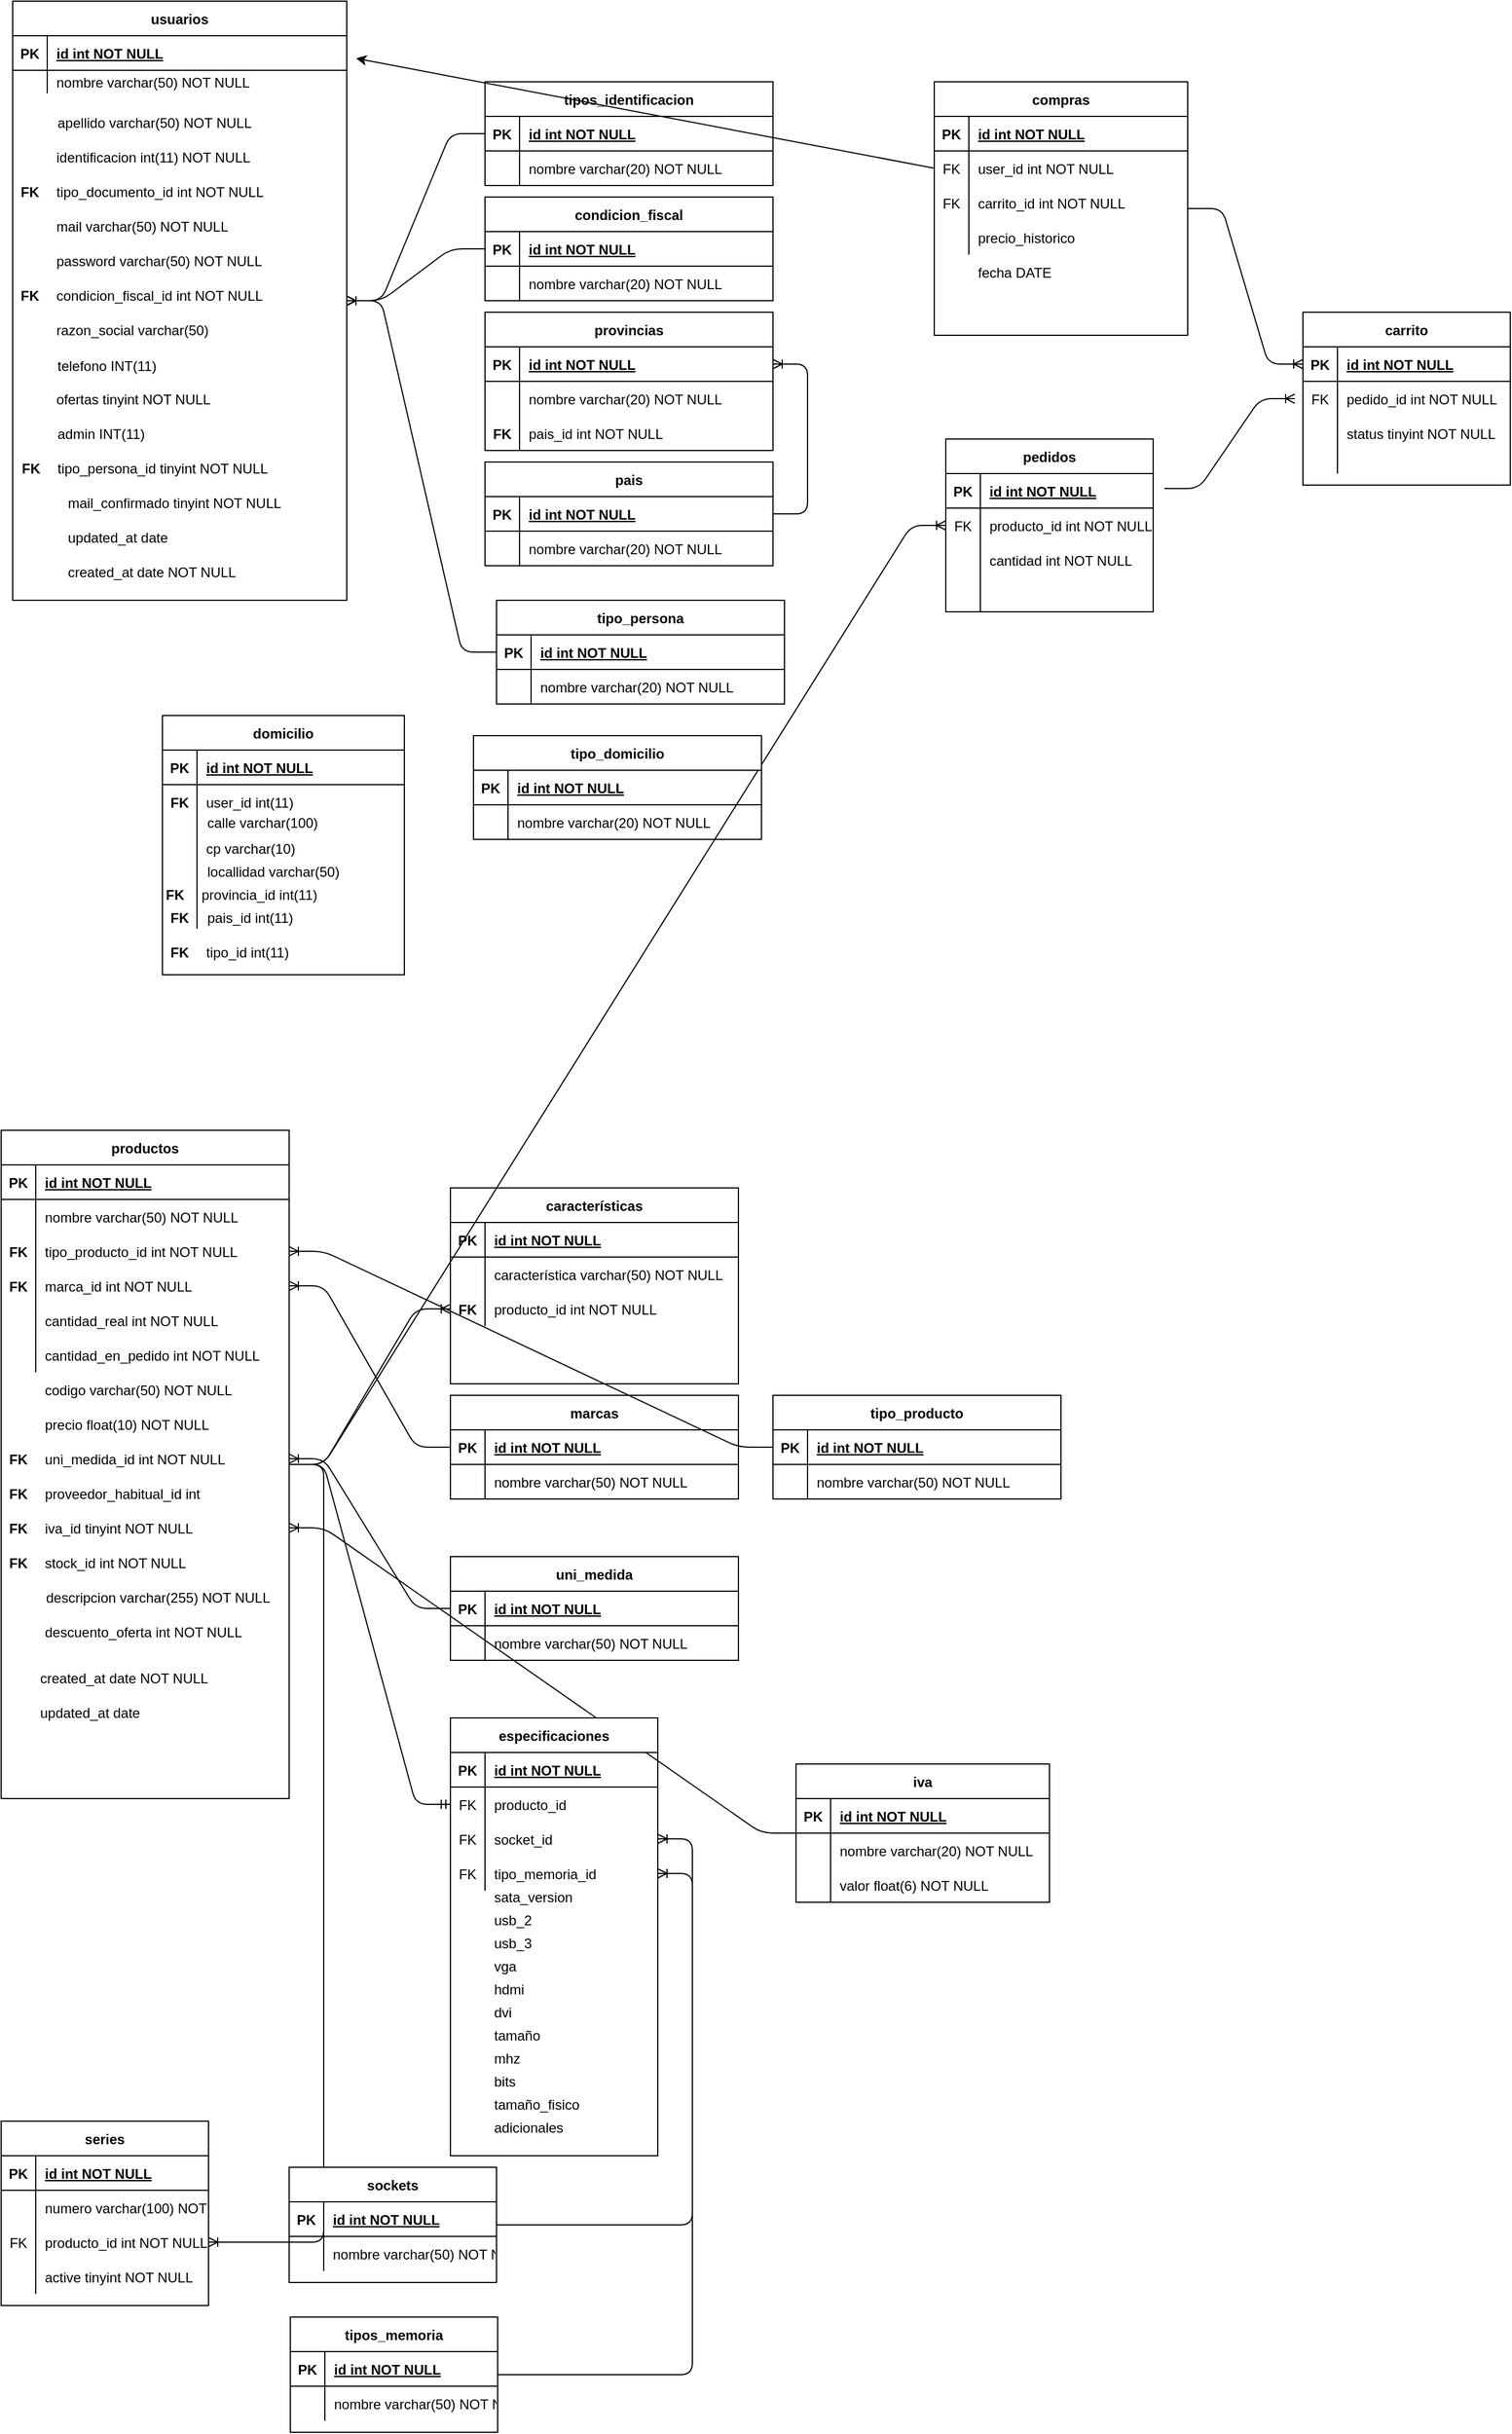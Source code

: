 <mxfile version="14.5.1" type="device"><diagram id="R2lEEEUBdFMjLlhIrx00" name="Page-1"><mxGraphModel dx="946" dy="616" grid="1" gridSize="10" guides="1" tooltips="1" connect="1" arrows="1" fold="1" page="1" pageScale="1" pageWidth="3300" pageHeight="4681" math="0" shadow="0" extFonts="Permanent Marker^https://fonts.googleapis.com/css?family=Permanent+Marker"><root><mxCell id="0"/><mxCell id="1" parent="0"/><mxCell id="C-vyLk0tnHw3VtMMgP7b-2" value="tipos_identificacion" style="shape=table;startSize=30;container=1;collapsible=1;childLayout=tableLayout;fixedRows=1;rowLines=0;fontStyle=1;align=center;resizeLast=1;" parent="1" vertex="1"><mxGeometry x="470" y="90" width="250" height="90" as="geometry"/></mxCell><mxCell id="C-vyLk0tnHw3VtMMgP7b-3" value="" style="shape=partialRectangle;collapsible=0;dropTarget=0;pointerEvents=0;fillColor=none;points=[[0,0.5],[1,0.5]];portConstraint=eastwest;top=0;left=0;right=0;bottom=1;" parent="C-vyLk0tnHw3VtMMgP7b-2" vertex="1"><mxGeometry y="30" width="250" height="30" as="geometry"/></mxCell><mxCell id="C-vyLk0tnHw3VtMMgP7b-4" value="PK" style="shape=partialRectangle;overflow=hidden;connectable=0;fillColor=none;top=0;left=0;bottom=0;right=0;fontStyle=1;" parent="C-vyLk0tnHw3VtMMgP7b-3" vertex="1"><mxGeometry width="30" height="30" as="geometry"/></mxCell><mxCell id="C-vyLk0tnHw3VtMMgP7b-5" value="id int NOT NULL " style="shape=partialRectangle;overflow=hidden;connectable=0;fillColor=none;top=0;left=0;bottom=0;right=0;align=left;spacingLeft=6;fontStyle=5;" parent="C-vyLk0tnHw3VtMMgP7b-3" vertex="1"><mxGeometry x="30" width="220" height="30" as="geometry"/></mxCell><mxCell id="C-vyLk0tnHw3VtMMgP7b-6" value="" style="shape=partialRectangle;collapsible=0;dropTarget=0;pointerEvents=0;fillColor=none;points=[[0,0.5],[1,0.5]];portConstraint=eastwest;top=0;left=0;right=0;bottom=0;" parent="C-vyLk0tnHw3VtMMgP7b-2" vertex="1"><mxGeometry y="60" width="250" height="30" as="geometry"/></mxCell><mxCell id="C-vyLk0tnHw3VtMMgP7b-7" value="" style="shape=partialRectangle;overflow=hidden;connectable=0;fillColor=none;top=0;left=0;bottom=0;right=0;" parent="C-vyLk0tnHw3VtMMgP7b-6" vertex="1"><mxGeometry width="30" height="30" as="geometry"/></mxCell><mxCell id="C-vyLk0tnHw3VtMMgP7b-8" value="nombre varchar(20) NOT NULL" style="shape=partialRectangle;overflow=hidden;connectable=0;fillColor=none;top=0;left=0;bottom=0;right=0;align=left;spacingLeft=6;" parent="C-vyLk0tnHw3VtMMgP7b-6" vertex="1"><mxGeometry x="30" width="220" height="30" as="geometry"/></mxCell><mxCell id="C-vyLk0tnHw3VtMMgP7b-23" value="usuarios" style="shape=table;startSize=30;container=1;collapsible=1;childLayout=tableLayout;fixedRows=1;rowLines=0;fontStyle=1;align=center;resizeLast=1;" parent="1" vertex="1"><mxGeometry x="60" y="20" width="290" height="520" as="geometry"><mxRectangle x="60" y="20" width="80" height="30" as="alternateBounds"/></mxGeometry></mxCell><mxCell id="C-vyLk0tnHw3VtMMgP7b-24" value="" style="shape=partialRectangle;collapsible=0;dropTarget=0;pointerEvents=0;fillColor=none;points=[[0,0.5],[1,0.5]];portConstraint=eastwest;top=0;left=0;right=0;bottom=1;" parent="C-vyLk0tnHw3VtMMgP7b-23" vertex="1"><mxGeometry y="30" width="290" height="30" as="geometry"/></mxCell><mxCell id="C-vyLk0tnHw3VtMMgP7b-25" value="PK" style="shape=partialRectangle;overflow=hidden;connectable=0;fillColor=none;top=0;left=0;bottom=0;right=0;fontStyle=1;" parent="C-vyLk0tnHw3VtMMgP7b-24" vertex="1"><mxGeometry width="30" height="30" as="geometry"/></mxCell><mxCell id="C-vyLk0tnHw3VtMMgP7b-26" value="id int NOT NULL " style="shape=partialRectangle;overflow=hidden;connectable=0;fillColor=none;top=0;left=0;bottom=0;right=0;align=left;spacingLeft=6;fontStyle=5;" parent="C-vyLk0tnHw3VtMMgP7b-24" vertex="1"><mxGeometry x="30" width="260" height="30" as="geometry"/></mxCell><mxCell id="C-vyLk0tnHw3VtMMgP7b-27" value="" style="shape=partialRectangle;collapsible=0;dropTarget=0;pointerEvents=0;fillColor=none;points=[[0,0.5],[1,0.5]];portConstraint=eastwest;top=0;left=0;right=0;bottom=0;" parent="C-vyLk0tnHw3VtMMgP7b-23" vertex="1"><mxGeometry y="60" width="290" height="20" as="geometry"/></mxCell><mxCell id="C-vyLk0tnHw3VtMMgP7b-28" value="" style="shape=partialRectangle;overflow=hidden;connectable=0;fillColor=none;top=0;left=0;bottom=0;right=0;" parent="C-vyLk0tnHw3VtMMgP7b-27" vertex="1"><mxGeometry width="30" height="20" as="geometry"/></mxCell><mxCell id="C-vyLk0tnHw3VtMMgP7b-29" value="nombre varchar(50) NOT NULL" style="shape=partialRectangle;overflow=hidden;connectable=0;fillColor=none;top=0;left=0;bottom=0;right=0;align=left;spacingLeft=6;" parent="C-vyLk0tnHw3VtMMgP7b-27" vertex="1"><mxGeometry x="30" width="260" height="20" as="geometry"/></mxCell><mxCell id="zU93_1FAxjg5dRsrjDfQ-1" value="apellido varchar(50) NOT NULL" style="shape=partialRectangle;overflow=hidden;connectable=0;fillColor=none;top=0;left=0;bottom=0;right=0;align=left;spacingLeft=6;" parent="1" vertex="1"><mxGeometry x="91" y="110" width="210" height="30" as="geometry"/></mxCell><mxCell id="zU93_1FAxjg5dRsrjDfQ-12" value="calle varchar(100)" style="shape=partialRectangle;overflow=hidden;connectable=0;fillColor=none;top=0;left=0;bottom=0;right=0;align=left;spacingLeft=6;" parent="1" vertex="1"><mxGeometry x="221" y="717.5" width="130" height="30" as="geometry"/></mxCell><mxCell id="zU93_1FAxjg5dRsrjDfQ-15" value="cp varchar(10)" style="shape=partialRectangle;overflow=hidden;connectable=0;fillColor=none;top=0;left=0;bottom=0;right=0;align=left;spacingLeft=6;" parent="1" vertex="1"><mxGeometry x="220" y="740" width="120" height="30" as="geometry"/></mxCell><mxCell id="zU93_1FAxjg5dRsrjDfQ-16" value="locallidad varchar(50)" style="shape=partialRectangle;overflow=hidden;connectable=0;fillColor=none;top=0;left=0;bottom=0;right=0;align=left;spacingLeft=6;" parent="1" vertex="1"><mxGeometry x="221" y="760" width="130" height="30" as="geometry"/></mxCell><mxCell id="zU93_1FAxjg5dRsrjDfQ-18" value="pais_id int(11)" style="shape=partialRectangle;overflow=hidden;connectable=0;fillColor=none;top=0;left=0;bottom=0;right=0;align=left;spacingLeft=6;" parent="1" vertex="1"><mxGeometry x="221" y="800" width="90" height="30" as="geometry"/></mxCell><mxCell id="zU93_1FAxjg5dRsrjDfQ-22" value="identificacion int(11) NOT NULL" style="shape=partialRectangle;overflow=hidden;connectable=0;fillColor=none;top=0;left=0;bottom=0;right=0;align=left;spacingLeft=6;" parent="1" vertex="1"><mxGeometry x="90" y="140" width="260" height="30" as="geometry"/></mxCell><mxCell id="zU93_1FAxjg5dRsrjDfQ-30" value="tipo_documento_id int NOT NULL" style="shape=partialRectangle;overflow=hidden;connectable=0;fillColor=none;top=0;left=0;bottom=0;right=0;align=left;spacingLeft=6;" parent="1" vertex="1"><mxGeometry x="90" y="170" width="260" height="30" as="geometry"/></mxCell><mxCell id="zU93_1FAxjg5dRsrjDfQ-31" value="FK" style="shape=partialRectangle;overflow=hidden;connectable=0;fillColor=none;top=0;left=0;bottom=0;right=0;fontStyle=1;" parent="1" vertex="1"><mxGeometry x="60" y="170" width="30" height="30" as="geometry"/></mxCell><mxCell id="zU93_1FAxjg5dRsrjDfQ-32" value="mail varchar(50) NOT NULL" style="shape=partialRectangle;overflow=hidden;connectable=0;fillColor=none;top=0;left=0;bottom=0;right=0;align=left;spacingLeft=6;" parent="1" vertex="1"><mxGeometry x="90" y="200" width="260" height="30" as="geometry"/></mxCell><mxCell id="zU93_1FAxjg5dRsrjDfQ-33" value="password varchar(50) NOT NULL" style="shape=partialRectangle;overflow=hidden;connectable=0;fillColor=none;top=0;left=0;bottom=0;right=0;align=left;spacingLeft=6;" parent="1" vertex="1"><mxGeometry x="90" y="230" width="260" height="30" as="geometry"/></mxCell><mxCell id="zU93_1FAxjg5dRsrjDfQ-34" value="condicion_fiscal_id int NOT NULL" style="shape=partialRectangle;overflow=hidden;connectable=0;fillColor=none;top=0;left=0;bottom=0;right=0;align=left;spacingLeft=6;" parent="1" vertex="1"><mxGeometry x="90" y="260" width="260" height="30" as="geometry"/></mxCell><mxCell id="zU93_1FAxjg5dRsrjDfQ-35" value="FK" style="shape=partialRectangle;overflow=hidden;connectable=0;fillColor=none;top=0;left=0;bottom=0;right=0;fontStyle=1;" parent="1" vertex="1"><mxGeometry x="60" y="260" width="30" height="30" as="geometry"/></mxCell><mxCell id="zU93_1FAxjg5dRsrjDfQ-37" value="condicion_fiscal" style="shape=table;startSize=30;container=1;collapsible=1;childLayout=tableLayout;fixedRows=1;rowLines=0;fontStyle=1;align=center;resizeLast=1;" parent="1" vertex="1"><mxGeometry x="470" y="190" width="250" height="90" as="geometry"/></mxCell><mxCell id="zU93_1FAxjg5dRsrjDfQ-38" value="" style="shape=partialRectangle;collapsible=0;dropTarget=0;pointerEvents=0;fillColor=none;points=[[0,0.5],[1,0.5]];portConstraint=eastwest;top=0;left=0;right=0;bottom=1;" parent="zU93_1FAxjg5dRsrjDfQ-37" vertex="1"><mxGeometry y="30" width="250" height="30" as="geometry"/></mxCell><mxCell id="zU93_1FAxjg5dRsrjDfQ-39" value="PK" style="shape=partialRectangle;overflow=hidden;connectable=0;fillColor=none;top=0;left=0;bottom=0;right=0;fontStyle=1;" parent="zU93_1FAxjg5dRsrjDfQ-38" vertex="1"><mxGeometry width="30" height="30" as="geometry"/></mxCell><mxCell id="zU93_1FAxjg5dRsrjDfQ-40" value="id int NOT NULL " style="shape=partialRectangle;overflow=hidden;connectable=0;fillColor=none;top=0;left=0;bottom=0;right=0;align=left;spacingLeft=6;fontStyle=5;" parent="zU93_1FAxjg5dRsrjDfQ-38" vertex="1"><mxGeometry x="30" width="220" height="30" as="geometry"/></mxCell><mxCell id="zU93_1FAxjg5dRsrjDfQ-41" value="" style="shape=partialRectangle;collapsible=0;dropTarget=0;pointerEvents=0;fillColor=none;points=[[0,0.5],[1,0.5]];portConstraint=eastwest;top=0;left=0;right=0;bottom=0;" parent="zU93_1FAxjg5dRsrjDfQ-37" vertex="1"><mxGeometry y="60" width="250" height="30" as="geometry"/></mxCell><mxCell id="zU93_1FAxjg5dRsrjDfQ-42" value="" style="shape=partialRectangle;overflow=hidden;connectable=0;fillColor=none;top=0;left=0;bottom=0;right=0;" parent="zU93_1FAxjg5dRsrjDfQ-41" vertex="1"><mxGeometry width="30" height="30" as="geometry"/></mxCell><mxCell id="zU93_1FAxjg5dRsrjDfQ-43" value="nombre varchar(20) NOT NULL" style="shape=partialRectangle;overflow=hidden;connectable=0;fillColor=none;top=0;left=0;bottom=0;right=0;align=left;spacingLeft=6;" parent="zU93_1FAxjg5dRsrjDfQ-41" vertex="1"><mxGeometry x="30" width="220" height="30" as="geometry"/></mxCell><mxCell id="zU93_1FAxjg5dRsrjDfQ-54" value="provincias" style="shape=table;startSize=30;container=1;collapsible=1;childLayout=tableLayout;fixedRows=1;rowLines=0;fontStyle=1;align=center;resizeLast=1;" parent="1" vertex="1"><mxGeometry x="470" y="290" width="250" height="120" as="geometry"/></mxCell><mxCell id="zU93_1FAxjg5dRsrjDfQ-55" value="" style="shape=partialRectangle;collapsible=0;dropTarget=0;pointerEvents=0;fillColor=none;points=[[0,0.5],[1,0.5]];portConstraint=eastwest;top=0;left=0;right=0;bottom=1;" parent="zU93_1FAxjg5dRsrjDfQ-54" vertex="1"><mxGeometry y="30" width="250" height="30" as="geometry"/></mxCell><mxCell id="zU93_1FAxjg5dRsrjDfQ-56" value="PK" style="shape=partialRectangle;overflow=hidden;connectable=0;fillColor=none;top=0;left=0;bottom=0;right=0;fontStyle=1;" parent="zU93_1FAxjg5dRsrjDfQ-55" vertex="1"><mxGeometry width="30" height="30" as="geometry"/></mxCell><mxCell id="zU93_1FAxjg5dRsrjDfQ-57" value="id int NOT NULL " style="shape=partialRectangle;overflow=hidden;connectable=0;fillColor=none;top=0;left=0;bottom=0;right=0;align=left;spacingLeft=6;fontStyle=5;" parent="zU93_1FAxjg5dRsrjDfQ-55" vertex="1"><mxGeometry x="30" width="220" height="30" as="geometry"/></mxCell><mxCell id="zU93_1FAxjg5dRsrjDfQ-58" value="" style="shape=partialRectangle;collapsible=0;dropTarget=0;pointerEvents=0;fillColor=none;points=[[0,0.5],[1,0.5]];portConstraint=eastwest;top=0;left=0;right=0;bottom=0;" parent="zU93_1FAxjg5dRsrjDfQ-54" vertex="1"><mxGeometry y="60" width="250" height="30" as="geometry"/></mxCell><mxCell id="zU93_1FAxjg5dRsrjDfQ-59" value="" style="shape=partialRectangle;overflow=hidden;connectable=0;fillColor=none;top=0;left=0;bottom=0;right=0;" parent="zU93_1FAxjg5dRsrjDfQ-58" vertex="1"><mxGeometry width="30" height="30" as="geometry"/></mxCell><mxCell id="zU93_1FAxjg5dRsrjDfQ-60" value="nombre varchar(20) NOT NULL" style="shape=partialRectangle;overflow=hidden;connectable=0;fillColor=none;top=0;left=0;bottom=0;right=0;align=left;spacingLeft=6;" parent="zU93_1FAxjg5dRsrjDfQ-58" vertex="1"><mxGeometry x="30" width="220" height="30" as="geometry"/></mxCell><mxCell id="zU93_1FAxjg5dRsrjDfQ-61" value="" style="shape=partialRectangle;collapsible=0;dropTarget=0;pointerEvents=0;fillColor=none;points=[[0,0.5],[1,0.5]];portConstraint=eastwest;top=0;left=0;right=0;bottom=0;" parent="zU93_1FAxjg5dRsrjDfQ-54" vertex="1"><mxGeometry y="90" width="250" height="30" as="geometry"/></mxCell><mxCell id="zU93_1FAxjg5dRsrjDfQ-62" value="" style="shape=partialRectangle;overflow=hidden;connectable=0;fillColor=none;top=0;left=0;bottom=0;right=0;" parent="zU93_1FAxjg5dRsrjDfQ-61" vertex="1"><mxGeometry width="30" height="30" as="geometry"/></mxCell><mxCell id="zU93_1FAxjg5dRsrjDfQ-63" value="pais_id int NOT NULL" style="shape=partialRectangle;overflow=hidden;connectable=0;fillColor=none;top=0;left=0;bottom=0;right=0;align=left;spacingLeft=6;" parent="zU93_1FAxjg5dRsrjDfQ-61" vertex="1"><mxGeometry x="30" width="220" height="30" as="geometry"/></mxCell><mxCell id="zU93_1FAxjg5dRsrjDfQ-64" value="pais" style="shape=table;startSize=30;container=1;collapsible=1;childLayout=tableLayout;fixedRows=1;rowLines=0;fontStyle=1;align=center;resizeLast=1;" parent="1" vertex="1"><mxGeometry x="470" y="420" width="250" height="90" as="geometry"/></mxCell><mxCell id="zU93_1FAxjg5dRsrjDfQ-65" value="" style="shape=partialRectangle;collapsible=0;dropTarget=0;pointerEvents=0;fillColor=none;points=[[0,0.5],[1,0.5]];portConstraint=eastwest;top=0;left=0;right=0;bottom=1;" parent="zU93_1FAxjg5dRsrjDfQ-64" vertex="1"><mxGeometry y="30" width="250" height="30" as="geometry"/></mxCell><mxCell id="zU93_1FAxjg5dRsrjDfQ-66" value="PK" style="shape=partialRectangle;overflow=hidden;connectable=0;fillColor=none;top=0;left=0;bottom=0;right=0;fontStyle=1;" parent="zU93_1FAxjg5dRsrjDfQ-65" vertex="1"><mxGeometry width="30" height="30" as="geometry"/></mxCell><mxCell id="zU93_1FAxjg5dRsrjDfQ-67" value="id int NOT NULL " style="shape=partialRectangle;overflow=hidden;connectable=0;fillColor=none;top=0;left=0;bottom=0;right=0;align=left;spacingLeft=6;fontStyle=5;" parent="zU93_1FAxjg5dRsrjDfQ-65" vertex="1"><mxGeometry x="30" width="220" height="30" as="geometry"/></mxCell><mxCell id="zU93_1FAxjg5dRsrjDfQ-68" value="" style="shape=partialRectangle;collapsible=0;dropTarget=0;pointerEvents=0;fillColor=none;points=[[0,0.5],[1,0.5]];portConstraint=eastwest;top=0;left=0;right=0;bottom=0;" parent="zU93_1FAxjg5dRsrjDfQ-64" vertex="1"><mxGeometry y="60" width="250" height="30" as="geometry"/></mxCell><mxCell id="zU93_1FAxjg5dRsrjDfQ-69" value="" style="shape=partialRectangle;overflow=hidden;connectable=0;fillColor=none;top=0;left=0;bottom=0;right=0;" parent="zU93_1FAxjg5dRsrjDfQ-68" vertex="1"><mxGeometry width="30" height="30" as="geometry"/></mxCell><mxCell id="zU93_1FAxjg5dRsrjDfQ-70" value="nombre varchar(20) NOT NULL" style="shape=partialRectangle;overflow=hidden;connectable=0;fillColor=none;top=0;left=0;bottom=0;right=0;align=left;spacingLeft=6;" parent="zU93_1FAxjg5dRsrjDfQ-68" vertex="1"><mxGeometry x="30" width="220" height="30" as="geometry"/></mxCell><mxCell id="zU93_1FAxjg5dRsrjDfQ-75" value="" style="edgeStyle=entityRelationEdgeStyle;fontSize=12;html=1;endArrow=ERoneToMany;" parent="1" source="zU93_1FAxjg5dRsrjDfQ-64" target="zU93_1FAxjg5dRsrjDfQ-55" edge="1"><mxGeometry width="100" height="100" relative="1" as="geometry"><mxPoint x="370" y="690" as="sourcePoint"/><mxPoint x="470" y="590" as="targetPoint"/></mxGeometry></mxCell><mxCell id="zU93_1FAxjg5dRsrjDfQ-78" value="razon_social varchar(50)" style="shape=partialRectangle;overflow=hidden;connectable=0;fillColor=none;top=0;left=0;bottom=0;right=0;align=left;spacingLeft=6;" parent="1" vertex="1"><mxGeometry x="90" y="290" width="260" height="30" as="geometry"/></mxCell><mxCell id="zU93_1FAxjg5dRsrjDfQ-79" value="telefono INT(11)" style="shape=partialRectangle;overflow=hidden;connectable=0;fillColor=none;top=0;left=0;bottom=0;right=0;align=left;spacingLeft=6;" parent="1" vertex="1"><mxGeometry x="91" y="321" width="260" height="30" as="geometry"/></mxCell><mxCell id="zU93_1FAxjg5dRsrjDfQ-119" value="ofertas tinyint NOT NULL" style="shape=partialRectangle;overflow=hidden;connectable=0;fillColor=none;top=0;left=0;bottom=0;right=0;align=left;spacingLeft=6;" parent="1" vertex="1"><mxGeometry x="90" y="350" width="220" height="30" as="geometry"/></mxCell><mxCell id="zU93_1FAxjg5dRsrjDfQ-120" value="FK" style="shape=partialRectangle;overflow=hidden;connectable=0;fillColor=none;top=0;left=0;bottom=0;right=0;fontStyle=1;" parent="1" vertex="1"><mxGeometry x="470" y="380" width="30" height="30" as="geometry"/></mxCell><mxCell id="zU93_1FAxjg5dRsrjDfQ-121" value="productos" style="shape=table;startSize=30;container=1;collapsible=1;childLayout=tableLayout;fixedRows=1;rowLines=0;fontStyle=1;align=center;resizeLast=1;" parent="1" vertex="1"><mxGeometry x="50" y="1000" width="250" height="580" as="geometry"><mxRectangle x="50" y="1000" width="80" height="30" as="alternateBounds"/></mxGeometry></mxCell><mxCell id="zU93_1FAxjg5dRsrjDfQ-122" value="" style="shape=partialRectangle;collapsible=0;dropTarget=0;pointerEvents=0;fillColor=none;top=0;left=0;bottom=1;right=0;points=[[0,0.5],[1,0.5]];portConstraint=eastwest;" parent="zU93_1FAxjg5dRsrjDfQ-121" vertex="1"><mxGeometry y="30" width="250" height="30" as="geometry"/></mxCell><mxCell id="zU93_1FAxjg5dRsrjDfQ-123" value="PK" style="shape=partialRectangle;connectable=0;fillColor=none;top=0;left=0;bottom=0;right=0;fontStyle=1;overflow=hidden;" parent="zU93_1FAxjg5dRsrjDfQ-122" vertex="1"><mxGeometry width="30" height="30" as="geometry"/></mxCell><mxCell id="zU93_1FAxjg5dRsrjDfQ-124" value="id int NOT NULL" style="shape=partialRectangle;connectable=0;fillColor=none;top=0;left=0;bottom=0;right=0;align=left;spacingLeft=6;fontStyle=5;overflow=hidden;" parent="zU93_1FAxjg5dRsrjDfQ-122" vertex="1"><mxGeometry x="30" width="220" height="30" as="geometry"/></mxCell><mxCell id="zU93_1FAxjg5dRsrjDfQ-125" value="" style="shape=partialRectangle;collapsible=0;dropTarget=0;pointerEvents=0;fillColor=none;top=0;left=0;bottom=0;right=0;points=[[0,0.5],[1,0.5]];portConstraint=eastwest;" parent="zU93_1FAxjg5dRsrjDfQ-121" vertex="1"><mxGeometry y="60" width="250" height="30" as="geometry"/></mxCell><mxCell id="zU93_1FAxjg5dRsrjDfQ-126" value="" style="shape=partialRectangle;connectable=0;fillColor=none;top=0;left=0;bottom=0;right=0;editable=1;overflow=hidden;" parent="zU93_1FAxjg5dRsrjDfQ-125" vertex="1"><mxGeometry width="30" height="30" as="geometry"/></mxCell><mxCell id="zU93_1FAxjg5dRsrjDfQ-127" value="nombre varchar(50) NOT NULL" style="shape=partialRectangle;connectable=0;fillColor=none;top=0;left=0;bottom=0;right=0;align=left;spacingLeft=6;overflow=hidden;" parent="zU93_1FAxjg5dRsrjDfQ-125" vertex="1"><mxGeometry x="30" width="220" height="30" as="geometry"/></mxCell><mxCell id="zU93_1FAxjg5dRsrjDfQ-128" value="" style="shape=partialRectangle;collapsible=0;dropTarget=0;pointerEvents=0;fillColor=none;top=0;left=0;bottom=0;right=0;points=[[0,0.5],[1,0.5]];portConstraint=eastwest;" parent="zU93_1FAxjg5dRsrjDfQ-121" vertex="1"><mxGeometry y="90" width="250" height="30" as="geometry"/></mxCell><mxCell id="zU93_1FAxjg5dRsrjDfQ-129" value="FK" style="shape=partialRectangle;connectable=0;fillColor=none;top=0;left=0;bottom=0;right=0;editable=1;overflow=hidden;fontStyle=1" parent="zU93_1FAxjg5dRsrjDfQ-128" vertex="1"><mxGeometry width="30" height="30" as="geometry"/></mxCell><mxCell id="zU93_1FAxjg5dRsrjDfQ-130" value="tipo_producto_id int NOT NULL" style="shape=partialRectangle;connectable=0;fillColor=none;top=0;left=0;bottom=0;right=0;align=left;spacingLeft=6;overflow=hidden;" parent="zU93_1FAxjg5dRsrjDfQ-128" vertex="1"><mxGeometry x="30" width="220" height="30" as="geometry"/></mxCell><mxCell id="zU93_1FAxjg5dRsrjDfQ-131" value="" style="shape=partialRectangle;collapsible=0;dropTarget=0;pointerEvents=0;fillColor=none;top=0;left=0;bottom=0;right=0;points=[[0,0.5],[1,0.5]];portConstraint=eastwest;" parent="zU93_1FAxjg5dRsrjDfQ-121" vertex="1"><mxGeometry y="120" width="250" height="30" as="geometry"/></mxCell><mxCell id="zU93_1FAxjg5dRsrjDfQ-132" value="FK" style="shape=partialRectangle;connectable=0;fillColor=none;top=0;left=0;bottom=0;right=0;editable=1;overflow=hidden;fontStyle=1" parent="zU93_1FAxjg5dRsrjDfQ-131" vertex="1"><mxGeometry width="30" height="30" as="geometry"/></mxCell><mxCell id="zU93_1FAxjg5dRsrjDfQ-133" value="marca_id int NOT NULL" style="shape=partialRectangle;connectable=0;fillColor=none;top=0;left=0;bottom=0;right=0;align=left;spacingLeft=6;overflow=hidden;" parent="zU93_1FAxjg5dRsrjDfQ-131" vertex="1"><mxGeometry x="30" width="220" height="30" as="geometry"/></mxCell><mxCell id="zU93_1FAxjg5dRsrjDfQ-190" value="" style="shape=partialRectangle;collapsible=0;dropTarget=0;pointerEvents=0;fillColor=none;points=[[0,0.5],[1,0.5]];portConstraint=eastwest;top=0;left=0;right=0;bottom=0;" parent="zU93_1FAxjg5dRsrjDfQ-121" vertex="1"><mxGeometry y="150" width="250" height="30" as="geometry"/></mxCell><mxCell id="zU93_1FAxjg5dRsrjDfQ-191" value="" style="shape=partialRectangle;overflow=hidden;connectable=0;fillColor=none;top=0;left=0;bottom=0;right=0;" parent="zU93_1FAxjg5dRsrjDfQ-190" vertex="1"><mxGeometry width="30" height="30" as="geometry"/></mxCell><mxCell id="zU93_1FAxjg5dRsrjDfQ-192" value="cantidad_real int NOT NULL" style="shape=partialRectangle;overflow=hidden;connectable=0;fillColor=none;top=0;left=0;bottom=0;right=0;align=left;spacingLeft=6;" parent="zU93_1FAxjg5dRsrjDfQ-190" vertex="1"><mxGeometry x="30" width="220" height="30" as="geometry"/></mxCell><mxCell id="zU93_1FAxjg5dRsrjDfQ-193" value="" style="shape=partialRectangle;collapsible=0;dropTarget=0;pointerEvents=0;fillColor=none;points=[[0,0.5],[1,0.5]];portConstraint=eastwest;top=0;left=0;right=0;bottom=0;" parent="zU93_1FAxjg5dRsrjDfQ-121" vertex="1"><mxGeometry y="180" width="250" height="30" as="geometry"/></mxCell><mxCell id="zU93_1FAxjg5dRsrjDfQ-194" value="" style="shape=partialRectangle;overflow=hidden;connectable=0;fillColor=none;top=0;left=0;bottom=0;right=0;fontStyle=1" parent="zU93_1FAxjg5dRsrjDfQ-193" vertex="1"><mxGeometry width="30" height="30" as="geometry"/></mxCell><mxCell id="zU93_1FAxjg5dRsrjDfQ-195" value="cantidad_en_pedido int NOT NULL" style="shape=partialRectangle;overflow=hidden;connectable=0;fillColor=none;top=0;left=0;bottom=0;right=0;align=left;spacingLeft=6;" parent="zU93_1FAxjg5dRsrjDfQ-193" vertex="1"><mxGeometry x="30" width="220" height="30" as="geometry"/></mxCell><mxCell id="zU93_1FAxjg5dRsrjDfQ-134" value="" style="shape=partialRectangle;collapsible=0;dropTarget=0;pointerEvents=0;fillColor=none;top=0;left=0;bottom=0;right=0;points=[[0,0.5],[1,0.5]];portConstraint=eastwest;" parent="1" vertex="1"><mxGeometry x="51" y="1390" width="250" height="30" as="geometry"/></mxCell><mxCell id="zU93_1FAxjg5dRsrjDfQ-135" value="" style="shape=partialRectangle;connectable=0;fillColor=none;top=0;left=0;bottom=0;right=0;editable=1;overflow=hidden;" parent="zU93_1FAxjg5dRsrjDfQ-134" vertex="1"><mxGeometry width="30" height="30" as="geometry"/></mxCell><mxCell id="zU93_1FAxjg5dRsrjDfQ-136" value="descripcion varchar(255) NOT NULL" style="shape=partialRectangle;connectable=0;fillColor=none;top=0;left=0;bottom=0;right=0;align=left;spacingLeft=6;overflow=hidden;" parent="zU93_1FAxjg5dRsrjDfQ-134" vertex="1"><mxGeometry x="30" width="220" height="30" as="geometry"/></mxCell><mxCell id="zU93_1FAxjg5dRsrjDfQ-139" value="" style="shape=partialRectangle;collapsible=0;dropTarget=0;pointerEvents=0;fillColor=none;top=0;left=0;bottom=0;right=0;points=[[0,0.5],[1,0.5]];portConstraint=eastwest;" parent="1" vertex="1"><mxGeometry x="50" y="1420" width="250" height="30" as="geometry"/></mxCell><mxCell id="zU93_1FAxjg5dRsrjDfQ-141" value="descuento_oferta int NOT NULL" style="shape=partialRectangle;connectable=0;fillColor=none;top=0;left=0;bottom=0;right=0;align=left;spacingLeft=6;overflow=hidden;" parent="zU93_1FAxjg5dRsrjDfQ-139" vertex="1"><mxGeometry x="30" width="220" height="30" as="geometry"/></mxCell><mxCell id="zU93_1FAxjg5dRsrjDfQ-142" value="características" style="shape=table;startSize=30;container=1;collapsible=1;childLayout=tableLayout;fixedRows=1;rowLines=0;fontStyle=1;align=center;resizeLast=1;" parent="1" vertex="1"><mxGeometry x="440" y="1050" width="250" height="170" as="geometry"/></mxCell><mxCell id="zU93_1FAxjg5dRsrjDfQ-143" value="" style="shape=partialRectangle;collapsible=0;dropTarget=0;pointerEvents=0;fillColor=none;points=[[0,0.5],[1,0.5]];portConstraint=eastwest;top=0;left=0;right=0;bottom=1;" parent="zU93_1FAxjg5dRsrjDfQ-142" vertex="1"><mxGeometry y="30" width="250" height="30" as="geometry"/></mxCell><mxCell id="zU93_1FAxjg5dRsrjDfQ-144" value="PK" style="shape=partialRectangle;overflow=hidden;connectable=0;fillColor=none;top=0;left=0;bottom=0;right=0;fontStyle=1;" parent="zU93_1FAxjg5dRsrjDfQ-143" vertex="1"><mxGeometry width="30" height="30" as="geometry"/></mxCell><mxCell id="zU93_1FAxjg5dRsrjDfQ-145" value="id int NOT NULL " style="shape=partialRectangle;overflow=hidden;connectable=0;fillColor=none;top=0;left=0;bottom=0;right=0;align=left;spacingLeft=6;fontStyle=5;" parent="zU93_1FAxjg5dRsrjDfQ-143" vertex="1"><mxGeometry x="30" width="220" height="30" as="geometry"/></mxCell><mxCell id="zU93_1FAxjg5dRsrjDfQ-146" value="" style="shape=partialRectangle;collapsible=0;dropTarget=0;pointerEvents=0;fillColor=none;points=[[0,0.5],[1,0.5]];portConstraint=eastwest;top=0;left=0;right=0;bottom=0;" parent="zU93_1FAxjg5dRsrjDfQ-142" vertex="1"><mxGeometry y="60" width="250" height="30" as="geometry"/></mxCell><mxCell id="zU93_1FAxjg5dRsrjDfQ-147" value="" style="shape=partialRectangle;overflow=hidden;connectable=0;fillColor=none;top=0;left=0;bottom=0;right=0;" parent="zU93_1FAxjg5dRsrjDfQ-146" vertex="1"><mxGeometry width="30" height="30" as="geometry"/></mxCell><mxCell id="zU93_1FAxjg5dRsrjDfQ-148" value="característica varchar(50) NOT NULL" style="shape=partialRectangle;overflow=hidden;connectable=0;fillColor=none;top=0;left=0;bottom=0;right=0;align=left;spacingLeft=6;" parent="zU93_1FAxjg5dRsrjDfQ-146" vertex="1"><mxGeometry x="30" width="220" height="30" as="geometry"/></mxCell><mxCell id="zU93_1FAxjg5dRsrjDfQ-149" value="" style="shape=partialRectangle;collapsible=0;dropTarget=0;pointerEvents=0;fillColor=none;points=[[0,0.5],[1,0.5]];portConstraint=eastwest;top=0;left=0;right=0;bottom=0;" parent="zU93_1FAxjg5dRsrjDfQ-142" vertex="1"><mxGeometry y="90" width="250" height="30" as="geometry"/></mxCell><mxCell id="zU93_1FAxjg5dRsrjDfQ-150" value="FK" style="shape=partialRectangle;overflow=hidden;connectable=0;fillColor=none;top=0;left=0;bottom=0;right=0;fontStyle=1" parent="zU93_1FAxjg5dRsrjDfQ-149" vertex="1"><mxGeometry width="30" height="30" as="geometry"/></mxCell><mxCell id="zU93_1FAxjg5dRsrjDfQ-151" value="producto_id int NOT NULL" style="shape=partialRectangle;overflow=hidden;connectable=0;fillColor=none;top=0;left=0;bottom=0;right=0;align=left;spacingLeft=6;" parent="zU93_1FAxjg5dRsrjDfQ-149" vertex="1"><mxGeometry x="30" width="220" height="30" as="geometry"/></mxCell><mxCell id="zU93_1FAxjg5dRsrjDfQ-152" value="" style="edgeStyle=entityRelationEdgeStyle;fontSize=12;html=1;endArrow=ERoneToMany;entryX=0;entryY=0.5;entryDx=0;entryDy=0;" parent="1" source="zU93_1FAxjg5dRsrjDfQ-121" target="zU93_1FAxjg5dRsrjDfQ-149" edge="1"><mxGeometry width="100" height="100" relative="1" as="geometry"><mxPoint x="430" y="1140" as="sourcePoint"/><mxPoint x="530" y="1040" as="targetPoint"/></mxGeometry></mxCell><mxCell id="zU93_1FAxjg5dRsrjDfQ-153" value="marcas" style="shape=table;startSize=30;container=1;collapsible=1;childLayout=tableLayout;fixedRows=1;rowLines=0;fontStyle=1;align=center;resizeLast=1;" parent="1" vertex="1"><mxGeometry x="440" y="1230" width="250" height="90" as="geometry"/></mxCell><mxCell id="zU93_1FAxjg5dRsrjDfQ-154" value="" style="shape=partialRectangle;collapsible=0;dropTarget=0;pointerEvents=0;fillColor=none;points=[[0,0.5],[1,0.5]];portConstraint=eastwest;top=0;left=0;right=0;bottom=1;" parent="zU93_1FAxjg5dRsrjDfQ-153" vertex="1"><mxGeometry y="30" width="250" height="30" as="geometry"/></mxCell><mxCell id="zU93_1FAxjg5dRsrjDfQ-155" value="PK" style="shape=partialRectangle;overflow=hidden;connectable=0;fillColor=none;top=0;left=0;bottom=0;right=0;fontStyle=1;" parent="zU93_1FAxjg5dRsrjDfQ-154" vertex="1"><mxGeometry width="30" height="30" as="geometry"/></mxCell><mxCell id="zU93_1FAxjg5dRsrjDfQ-156" value="id int NOT NULL " style="shape=partialRectangle;overflow=hidden;connectable=0;fillColor=none;top=0;left=0;bottom=0;right=0;align=left;spacingLeft=6;fontStyle=5;" parent="zU93_1FAxjg5dRsrjDfQ-154" vertex="1"><mxGeometry x="30" width="220" height="30" as="geometry"/></mxCell><mxCell id="zU93_1FAxjg5dRsrjDfQ-157" value="" style="shape=partialRectangle;collapsible=0;dropTarget=0;pointerEvents=0;fillColor=none;points=[[0,0.5],[1,0.5]];portConstraint=eastwest;top=0;left=0;right=0;bottom=0;" parent="zU93_1FAxjg5dRsrjDfQ-153" vertex="1"><mxGeometry y="60" width="250" height="30" as="geometry"/></mxCell><mxCell id="zU93_1FAxjg5dRsrjDfQ-158" value="" style="shape=partialRectangle;overflow=hidden;connectable=0;fillColor=none;top=0;left=0;bottom=0;right=0;" parent="zU93_1FAxjg5dRsrjDfQ-157" vertex="1"><mxGeometry width="30" height="30" as="geometry"/></mxCell><mxCell id="zU93_1FAxjg5dRsrjDfQ-159" value="nombre varchar(50) NOT NULL" style="shape=partialRectangle;overflow=hidden;connectable=0;fillColor=none;top=0;left=0;bottom=0;right=0;align=left;spacingLeft=6;" parent="zU93_1FAxjg5dRsrjDfQ-157" vertex="1"><mxGeometry x="30" width="220" height="30" as="geometry"/></mxCell><mxCell id="zU93_1FAxjg5dRsrjDfQ-164" value="" style="shape=partialRectangle;collapsible=0;dropTarget=0;pointerEvents=0;fillColor=none;top=0;left=0;bottom=0;right=0;points=[[0,0.5],[1,0.5]];portConstraint=eastwest;" parent="1" vertex="1"><mxGeometry x="50" y="1180" width="250" height="30" as="geometry"/></mxCell><mxCell id="zU93_1FAxjg5dRsrjDfQ-183" value="" style="shape=partialRectangle;collapsible=0;dropTarget=0;pointerEvents=0;fillColor=none;top=0;left=0;bottom=0;right=0;points=[[0,0.5],[1,0.5]];portConstraint=eastwest;" parent="1" vertex="1"><mxGeometry x="50" y="1210" width="250" height="30" as="geometry"/></mxCell><mxCell id="zU93_1FAxjg5dRsrjDfQ-184" value="" style="shape=partialRectangle;connectable=0;fillColor=none;top=0;left=0;bottom=0;right=0;editable=1;overflow=hidden;" parent="zU93_1FAxjg5dRsrjDfQ-183" vertex="1"><mxGeometry width="30" height="30" as="geometry"/></mxCell><mxCell id="zU93_1FAxjg5dRsrjDfQ-185" value="codigo varchar(50) NOT NULL" style="shape=partialRectangle;connectable=0;fillColor=none;top=0;left=0;bottom=0;right=0;align=left;spacingLeft=6;overflow=hidden;" parent="zU93_1FAxjg5dRsrjDfQ-183" vertex="1"><mxGeometry x="30" width="220" height="30" as="geometry"/></mxCell><mxCell id="zU93_1FAxjg5dRsrjDfQ-200" value="" style="shape=partialRectangle;collapsible=0;dropTarget=0;pointerEvents=0;fillColor=none;top=0;left=0;bottom=0;right=0;points=[[0,0.5],[1,0.5]];portConstraint=eastwest;" parent="1" vertex="1"><mxGeometry x="50" y="1240" width="250" height="30" as="geometry"/></mxCell><mxCell id="zU93_1FAxjg5dRsrjDfQ-201" value="" style="shape=partialRectangle;connectable=0;fillColor=none;top=0;left=0;bottom=0;right=0;editable=1;overflow=hidden;" parent="zU93_1FAxjg5dRsrjDfQ-200" vertex="1"><mxGeometry width="30" height="30" as="geometry"/></mxCell><mxCell id="zU93_1FAxjg5dRsrjDfQ-202" value="precio float(10) NOT NULL" style="shape=partialRectangle;connectable=0;fillColor=none;top=0;left=0;bottom=0;right=0;align=left;spacingLeft=6;overflow=hidden;" parent="zU93_1FAxjg5dRsrjDfQ-200" vertex="1"><mxGeometry x="30" width="220" height="30" as="geometry"/></mxCell><mxCell id="zU93_1FAxjg5dRsrjDfQ-203" value="" style="shape=partialRectangle;collapsible=0;dropTarget=0;pointerEvents=0;fillColor=none;top=0;left=0;bottom=0;right=0;points=[[0,0.5],[1,0.5]];portConstraint=eastwest;" parent="1" vertex="1"><mxGeometry x="50" y="1270" width="250" height="30" as="geometry"/></mxCell><mxCell id="zU93_1FAxjg5dRsrjDfQ-204" value="FK" style="shape=partialRectangle;connectable=0;fillColor=none;top=0;left=0;bottom=0;right=0;editable=1;overflow=hidden;fontStyle=1" parent="zU93_1FAxjg5dRsrjDfQ-203" vertex="1"><mxGeometry width="30" height="30" as="geometry"/></mxCell><mxCell id="zU93_1FAxjg5dRsrjDfQ-205" value="uni_medida_id int NOT NULL" style="shape=partialRectangle;connectable=0;fillColor=none;top=0;left=0;bottom=0;right=0;align=left;spacingLeft=6;overflow=hidden;" parent="zU93_1FAxjg5dRsrjDfQ-203" vertex="1"><mxGeometry x="30" width="220" height="30" as="geometry"/></mxCell><mxCell id="zU93_1FAxjg5dRsrjDfQ-206" value="uni_medida" style="shape=table;startSize=30;container=1;collapsible=1;childLayout=tableLayout;fixedRows=1;rowLines=0;fontStyle=1;align=center;resizeLast=1;" parent="1" vertex="1"><mxGeometry x="440" y="1370" width="250" height="90" as="geometry"/></mxCell><mxCell id="zU93_1FAxjg5dRsrjDfQ-207" value="" style="shape=partialRectangle;collapsible=0;dropTarget=0;pointerEvents=0;fillColor=none;points=[[0,0.5],[1,0.5]];portConstraint=eastwest;top=0;left=0;right=0;bottom=1;" parent="zU93_1FAxjg5dRsrjDfQ-206" vertex="1"><mxGeometry y="30" width="250" height="30" as="geometry"/></mxCell><mxCell id="zU93_1FAxjg5dRsrjDfQ-208" value="PK" style="shape=partialRectangle;overflow=hidden;connectable=0;fillColor=none;top=0;left=0;bottom=0;right=0;fontStyle=1;" parent="zU93_1FAxjg5dRsrjDfQ-207" vertex="1"><mxGeometry width="30" height="30" as="geometry"/></mxCell><mxCell id="zU93_1FAxjg5dRsrjDfQ-209" value="id int NOT NULL " style="shape=partialRectangle;overflow=hidden;connectable=0;fillColor=none;top=0;left=0;bottom=0;right=0;align=left;spacingLeft=6;fontStyle=5;" parent="zU93_1FAxjg5dRsrjDfQ-207" vertex="1"><mxGeometry x="30" width="220" height="30" as="geometry"/></mxCell><mxCell id="zU93_1FAxjg5dRsrjDfQ-210" value="" style="shape=partialRectangle;collapsible=0;dropTarget=0;pointerEvents=0;fillColor=none;points=[[0,0.5],[1,0.5]];portConstraint=eastwest;top=0;left=0;right=0;bottom=0;" parent="zU93_1FAxjg5dRsrjDfQ-206" vertex="1"><mxGeometry y="60" width="250" height="30" as="geometry"/></mxCell><mxCell id="zU93_1FAxjg5dRsrjDfQ-211" value="" style="shape=partialRectangle;overflow=hidden;connectable=0;fillColor=none;top=0;left=0;bottom=0;right=0;" parent="zU93_1FAxjg5dRsrjDfQ-210" vertex="1"><mxGeometry width="30" height="30" as="geometry"/></mxCell><mxCell id="zU93_1FAxjg5dRsrjDfQ-212" value="nombre varchar(50) NOT NULL" style="shape=partialRectangle;overflow=hidden;connectable=0;fillColor=none;top=0;left=0;bottom=0;right=0;align=left;spacingLeft=6;" parent="zU93_1FAxjg5dRsrjDfQ-210" vertex="1"><mxGeometry x="30" width="220" height="30" as="geometry"/></mxCell><mxCell id="zU93_1FAxjg5dRsrjDfQ-217" value="" style="shape=partialRectangle;collapsible=0;dropTarget=0;pointerEvents=0;fillColor=none;top=0;left=0;bottom=0;right=0;points=[[0,0.5],[1,0.5]];portConstraint=eastwest;" parent="1" vertex="1"><mxGeometry x="50" y="1300" width="250" height="30" as="geometry"/></mxCell><mxCell id="zU93_1FAxjg5dRsrjDfQ-218" value="FK" style="shape=partialRectangle;connectable=0;fillColor=none;top=0;left=0;bottom=0;right=0;editable=1;overflow=hidden;fontStyle=1" parent="zU93_1FAxjg5dRsrjDfQ-217" vertex="1"><mxGeometry width="30" height="30" as="geometry"/></mxCell><mxCell id="zU93_1FAxjg5dRsrjDfQ-219" value="proveedor_habitual_id int" style="shape=partialRectangle;connectable=0;fillColor=none;top=0;left=0;bottom=0;right=0;align=left;spacingLeft=6;overflow=hidden;" parent="zU93_1FAxjg5dRsrjDfQ-217" vertex="1"><mxGeometry x="30" width="220" height="30" as="geometry"/></mxCell><mxCell id="zU93_1FAxjg5dRsrjDfQ-220" value="" style="shape=partialRectangle;collapsible=0;dropTarget=0;pointerEvents=0;fillColor=none;top=0;left=0;bottom=0;right=0;points=[[0,0.5],[1,0.5]];portConstraint=eastwest;" parent="1" vertex="1"><mxGeometry x="50" y="1330" width="250" height="30" as="geometry"/></mxCell><mxCell id="zU93_1FAxjg5dRsrjDfQ-221" value="FK" style="shape=partialRectangle;connectable=0;fillColor=none;top=0;left=0;bottom=0;right=0;editable=1;overflow=hidden;fontStyle=1" parent="zU93_1FAxjg5dRsrjDfQ-220" vertex="1"><mxGeometry width="30" height="30" as="geometry"/></mxCell><mxCell id="zU93_1FAxjg5dRsrjDfQ-222" value="iva_id tinyint NOT NULL" style="shape=partialRectangle;connectable=0;fillColor=none;top=0;left=0;bottom=0;right=0;align=left;spacingLeft=6;overflow=hidden;" parent="zU93_1FAxjg5dRsrjDfQ-220" vertex="1"><mxGeometry x="30" width="220" height="30" as="geometry"/></mxCell><mxCell id="zU93_1FAxjg5dRsrjDfQ-244" value="iva" style="shape=table;startSize=30;container=1;collapsible=1;childLayout=tableLayout;fixedRows=1;rowLines=0;fontStyle=1;align=center;resizeLast=1;" parent="1" vertex="1"><mxGeometry x="740" y="1550" width="220" height="120" as="geometry"/></mxCell><mxCell id="zU93_1FAxjg5dRsrjDfQ-245" value="" style="shape=partialRectangle;collapsible=0;dropTarget=0;pointerEvents=0;fillColor=none;top=0;left=0;bottom=1;right=0;points=[[0,0.5],[1,0.5]];portConstraint=eastwest;" parent="zU93_1FAxjg5dRsrjDfQ-244" vertex="1"><mxGeometry y="30" width="220" height="30" as="geometry"/></mxCell><mxCell id="zU93_1FAxjg5dRsrjDfQ-246" value="PK" style="shape=partialRectangle;connectable=0;fillColor=none;top=0;left=0;bottom=0;right=0;fontStyle=1;overflow=hidden;" parent="zU93_1FAxjg5dRsrjDfQ-245" vertex="1"><mxGeometry width="30" height="30" as="geometry"/></mxCell><mxCell id="zU93_1FAxjg5dRsrjDfQ-247" value="id int NOT NULL" style="shape=partialRectangle;connectable=0;fillColor=none;top=0;left=0;bottom=0;right=0;align=left;spacingLeft=6;fontStyle=5;overflow=hidden;" parent="zU93_1FAxjg5dRsrjDfQ-245" vertex="1"><mxGeometry x="30" width="190" height="30" as="geometry"/></mxCell><mxCell id="zU93_1FAxjg5dRsrjDfQ-248" value="" style="shape=partialRectangle;collapsible=0;dropTarget=0;pointerEvents=0;fillColor=none;top=0;left=0;bottom=0;right=0;points=[[0,0.5],[1,0.5]];portConstraint=eastwest;" parent="zU93_1FAxjg5dRsrjDfQ-244" vertex="1"><mxGeometry y="60" width="220" height="30" as="geometry"/></mxCell><mxCell id="zU93_1FAxjg5dRsrjDfQ-249" value="" style="shape=partialRectangle;connectable=0;fillColor=none;top=0;left=0;bottom=0;right=0;editable=1;overflow=hidden;" parent="zU93_1FAxjg5dRsrjDfQ-248" vertex="1"><mxGeometry width="30" height="30" as="geometry"/></mxCell><mxCell id="zU93_1FAxjg5dRsrjDfQ-250" value="nombre varchar(20) NOT NULL" style="shape=partialRectangle;connectable=0;fillColor=none;top=0;left=0;bottom=0;right=0;align=left;spacingLeft=6;overflow=hidden;" parent="zU93_1FAxjg5dRsrjDfQ-248" vertex="1"><mxGeometry x="30" width="190" height="30" as="geometry"/></mxCell><mxCell id="zU93_1FAxjg5dRsrjDfQ-251" value="" style="shape=partialRectangle;collapsible=0;dropTarget=0;pointerEvents=0;fillColor=none;top=0;left=0;bottom=0;right=0;points=[[0,0.5],[1,0.5]];portConstraint=eastwest;" parent="zU93_1FAxjg5dRsrjDfQ-244" vertex="1"><mxGeometry y="90" width="220" height="30" as="geometry"/></mxCell><mxCell id="zU93_1FAxjg5dRsrjDfQ-252" value="" style="shape=partialRectangle;connectable=0;fillColor=none;top=0;left=0;bottom=0;right=0;editable=1;overflow=hidden;" parent="zU93_1FAxjg5dRsrjDfQ-251" vertex="1"><mxGeometry width="30" height="30" as="geometry"/></mxCell><mxCell id="zU93_1FAxjg5dRsrjDfQ-253" value="valor float(6) NOT NULL" style="shape=partialRectangle;connectable=0;fillColor=none;top=0;left=0;bottom=0;right=0;align=left;spacingLeft=6;overflow=hidden;" parent="zU93_1FAxjg5dRsrjDfQ-251" vertex="1"><mxGeometry x="30" width="190" height="30" as="geometry"/></mxCell><mxCell id="zU93_1FAxjg5dRsrjDfQ-259" value="" style="shape=partialRectangle;collapsible=0;dropTarget=0;pointerEvents=0;fillColor=none;points=[[0,0.5],[1,0.5]];portConstraint=eastwest;top=0;left=0;right=0;bottom=0;" parent="1" vertex="1"><mxGeometry x="61" y="410" width="290" height="30" as="geometry"/></mxCell><mxCell id="zU93_1FAxjg5dRsrjDfQ-260" value="FK" style="shape=partialRectangle;overflow=hidden;connectable=0;fillColor=none;top=0;left=0;bottom=0;right=0;fontStyle=1" parent="zU93_1FAxjg5dRsrjDfQ-259" vertex="1"><mxGeometry width="30" height="30" as="geometry"/></mxCell><mxCell id="zU93_1FAxjg5dRsrjDfQ-261" value="tipo_persona_id tinyint NOT NULL" style="shape=partialRectangle;overflow=hidden;connectable=0;fillColor=none;top=0;left=0;bottom=0;right=0;align=left;spacingLeft=6;" parent="zU93_1FAxjg5dRsrjDfQ-259" vertex="1"><mxGeometry x="30" width="260" height="30" as="geometry"/></mxCell><mxCell id="zU93_1FAxjg5dRsrjDfQ-262" value="tipo_persona" style="shape=table;startSize=30;container=1;collapsible=1;childLayout=tableLayout;fixedRows=1;rowLines=0;fontStyle=1;align=center;resizeLast=1;" parent="1" vertex="1"><mxGeometry x="480" y="540" width="250" height="90" as="geometry"/></mxCell><mxCell id="zU93_1FAxjg5dRsrjDfQ-263" value="" style="shape=partialRectangle;collapsible=0;dropTarget=0;pointerEvents=0;fillColor=none;points=[[0,0.5],[1,0.5]];portConstraint=eastwest;top=0;left=0;right=0;bottom=1;" parent="zU93_1FAxjg5dRsrjDfQ-262" vertex="1"><mxGeometry y="30" width="250" height="30" as="geometry"/></mxCell><mxCell id="zU93_1FAxjg5dRsrjDfQ-264" value="PK" style="shape=partialRectangle;overflow=hidden;connectable=0;fillColor=none;top=0;left=0;bottom=0;right=0;fontStyle=1;" parent="zU93_1FAxjg5dRsrjDfQ-263" vertex="1"><mxGeometry width="30" height="30" as="geometry"/></mxCell><mxCell id="zU93_1FAxjg5dRsrjDfQ-265" value="id int NOT NULL " style="shape=partialRectangle;overflow=hidden;connectable=0;fillColor=none;top=0;left=0;bottom=0;right=0;align=left;spacingLeft=6;fontStyle=5;" parent="zU93_1FAxjg5dRsrjDfQ-263" vertex="1"><mxGeometry x="30" width="220" height="30" as="geometry"/></mxCell><mxCell id="zU93_1FAxjg5dRsrjDfQ-266" value="" style="shape=partialRectangle;collapsible=0;dropTarget=0;pointerEvents=0;fillColor=none;points=[[0,0.5],[1,0.5]];portConstraint=eastwest;top=0;left=0;right=0;bottom=0;" parent="zU93_1FAxjg5dRsrjDfQ-262" vertex="1"><mxGeometry y="60" width="250" height="30" as="geometry"/></mxCell><mxCell id="zU93_1FAxjg5dRsrjDfQ-267" value="" style="shape=partialRectangle;overflow=hidden;connectable=0;fillColor=none;top=0;left=0;bottom=0;right=0;" parent="zU93_1FAxjg5dRsrjDfQ-266" vertex="1"><mxGeometry width="30" height="30" as="geometry"/></mxCell><mxCell id="zU93_1FAxjg5dRsrjDfQ-268" value="nombre varchar(20) NOT NULL" style="shape=partialRectangle;overflow=hidden;connectable=0;fillColor=none;top=0;left=0;bottom=0;right=0;align=left;spacingLeft=6;" parent="zU93_1FAxjg5dRsrjDfQ-266" vertex="1"><mxGeometry x="30" width="220" height="30" as="geometry"/></mxCell><mxCell id="6zm2m09ltcHUPxHHWkAq-1" value="" style="edgeStyle=entityRelationEdgeStyle;fontSize=12;html=1;endArrow=ERoneToMany;" parent="1" source="C-vyLk0tnHw3VtMMgP7b-2" target="C-vyLk0tnHw3VtMMgP7b-23" edge="1"><mxGeometry width="100" height="100" relative="1" as="geometry"><mxPoint x="480" y="20" as="sourcePoint"/><mxPoint x="410" y="180" as="targetPoint"/></mxGeometry></mxCell><mxCell id="6zm2m09ltcHUPxHHWkAq-2" value="" style="edgeStyle=entityRelationEdgeStyle;fontSize=12;html=1;endArrow=ERoneToMany;" parent="1" source="zU93_1FAxjg5dRsrjDfQ-37" target="C-vyLk0tnHw3VtMMgP7b-23" edge="1"><mxGeometry width="100" height="100" relative="1" as="geometry"><mxPoint x="430" y="390" as="sourcePoint"/><mxPoint x="530" y="290" as="targetPoint"/></mxGeometry></mxCell><mxCell id="6zm2m09ltcHUPxHHWkAq-7" value="" style="edgeStyle=entityRelationEdgeStyle;fontSize=12;html=1;endArrow=ERoneToMany;" parent="1" source="zU93_1FAxjg5dRsrjDfQ-262" target="C-vyLk0tnHw3VtMMgP7b-23" edge="1"><mxGeometry width="100" height="100" relative="1" as="geometry"><mxPoint x="430" y="790" as="sourcePoint"/><mxPoint x="530" y="690" as="targetPoint"/></mxGeometry></mxCell><mxCell id="6zm2m09ltcHUPxHHWkAq-8" value="" style="edgeStyle=entityRelationEdgeStyle;fontSize=12;html=1;endArrow=ERoneToMany;" parent="1" source="zU93_1FAxjg5dRsrjDfQ-153" target="zU93_1FAxjg5dRsrjDfQ-131" edge="1"><mxGeometry width="100" height="100" relative="1" as="geometry"><mxPoint x="430" y="1310" as="sourcePoint"/><mxPoint x="530" y="1210" as="targetPoint"/></mxGeometry></mxCell><mxCell id="6zm2m09ltcHUPxHHWkAq-9" value="" style="edgeStyle=entityRelationEdgeStyle;fontSize=12;html=1;endArrow=ERoneToMany;" parent="1" source="zU93_1FAxjg5dRsrjDfQ-244" target="zU93_1FAxjg5dRsrjDfQ-220" edge="1"><mxGeometry width="100" height="100" relative="1" as="geometry"><mxPoint x="430" y="1450" as="sourcePoint"/><mxPoint x="530" y="1350" as="targetPoint"/></mxGeometry></mxCell><mxCell id="6zm2m09ltcHUPxHHWkAq-12" value="" style="edgeStyle=entityRelationEdgeStyle;fontSize=12;html=1;endArrow=ERoneToMany;" parent="1" source="zU93_1FAxjg5dRsrjDfQ-206" target="zU93_1FAxjg5dRsrjDfQ-203" edge="1"><mxGeometry width="100" height="100" relative="1" as="geometry"><mxPoint x="430" y="1580" as="sourcePoint"/><mxPoint x="530" y="1480" as="targetPoint"/></mxGeometry></mxCell><mxCell id="6zm2m09ltcHUPxHHWkAq-13" value="" style="shape=partialRectangle;collapsible=0;dropTarget=0;pointerEvents=0;fillColor=none;points=[[0,0.5],[1,0.5]];portConstraint=eastwest;top=0;left=0;right=0;bottom=0;" parent="1" vertex="1"><mxGeometry x="70" y="500" width="290" height="30" as="geometry"/></mxCell><mxCell id="6zm2m09ltcHUPxHHWkAq-15" value="created_at date NOT NULL" style="shape=partialRectangle;overflow=hidden;connectable=0;fillColor=none;top=0;left=0;bottom=0;right=0;align=left;spacingLeft=6;" parent="6zm2m09ltcHUPxHHWkAq-13" vertex="1"><mxGeometry x="30" width="260" height="30" as="geometry"/></mxCell><mxCell id="6zm2m09ltcHUPxHHWkAq-16" value="" style="shape=partialRectangle;collapsible=0;dropTarget=0;pointerEvents=0;fillColor=none;points=[[0,0.5],[1,0.5]];portConstraint=eastwest;top=0;left=0;right=0;bottom=0;" parent="1" vertex="1"><mxGeometry x="70" y="470" width="290" height="30" as="geometry"/></mxCell><mxCell id="6zm2m09ltcHUPxHHWkAq-18" value="updated_at date" style="shape=partialRectangle;overflow=hidden;connectable=0;fillColor=none;top=0;left=0;bottom=0;right=0;align=left;spacingLeft=6;" parent="6zm2m09ltcHUPxHHWkAq-16" vertex="1"><mxGeometry x="30" width="260" height="30" as="geometry"/></mxCell><mxCell id="6zm2m09ltcHUPxHHWkAq-19" value="" style="shape=partialRectangle;collapsible=0;dropTarget=0;pointerEvents=0;fillColor=none;points=[[0,0.5],[1,0.5]];portConstraint=eastwest;top=0;left=0;right=0;bottom=0;" parent="1" vertex="1"><mxGeometry x="50" y="1460" width="250" height="30" as="geometry"/></mxCell><mxCell id="6zm2m09ltcHUPxHHWkAq-20" value="created_at date NOT NULL" style="shape=partialRectangle;overflow=hidden;connectable=0;fillColor=none;top=0;left=0;bottom=0;right=0;align=left;spacingLeft=6;" parent="6zm2m09ltcHUPxHHWkAq-19" vertex="1"><mxGeometry x="25.862" width="224.138" height="30" as="geometry"/></mxCell><mxCell id="6zm2m09ltcHUPxHHWkAq-21" value="" style="shape=partialRectangle;collapsible=0;dropTarget=0;pointerEvents=0;fillColor=none;points=[[0,0.5],[1,0.5]];portConstraint=eastwest;top=0;left=0;right=0;bottom=0;" parent="1" vertex="1"><mxGeometry x="50" y="1490" width="250" height="30" as="geometry"/></mxCell><mxCell id="6zm2m09ltcHUPxHHWkAq-22" value="updated_at date" style="shape=partialRectangle;overflow=hidden;connectable=0;fillColor=none;top=0;left=0;bottom=0;right=0;align=left;spacingLeft=6;" parent="6zm2m09ltcHUPxHHWkAq-21" vertex="1"><mxGeometry x="25.862" width="224.138" height="30" as="geometry"/></mxCell><mxCell id="6zm2m09ltcHUPxHHWkAq-24" value="" style="shape=partialRectangle;collapsible=0;dropTarget=0;pointerEvents=0;fillColor=none;top=0;left=0;bottom=0;right=0;points=[[0,0.5],[1,0.5]];portConstraint=eastwest;" parent="1" vertex="1"><mxGeometry x="50" y="1360" width="250" height="30" as="geometry"/></mxCell><mxCell id="6zm2m09ltcHUPxHHWkAq-25" value="FK" style="shape=partialRectangle;connectable=0;fillColor=none;top=0;left=0;bottom=0;right=0;editable=1;overflow=hidden;fontStyle=1" parent="6zm2m09ltcHUPxHHWkAq-24" vertex="1"><mxGeometry width="30" height="30" as="geometry"/></mxCell><mxCell id="6zm2m09ltcHUPxHHWkAq-26" value="stock_id int NOT NULL" style="shape=partialRectangle;connectable=0;fillColor=none;top=0;left=0;bottom=0;right=0;align=left;spacingLeft=6;overflow=hidden;" parent="6zm2m09ltcHUPxHHWkAq-24" vertex="1"><mxGeometry x="30" width="220" height="30" as="geometry"/></mxCell><mxCell id="6zm2m09ltcHUPxHHWkAq-27" value="series" style="shape=table;startSize=30;container=1;collapsible=1;childLayout=tableLayout;fixedRows=1;rowLines=0;fontStyle=1;align=center;resizeLast=1;" parent="1" vertex="1"><mxGeometry x="50" y="1860" width="180" height="160" as="geometry"/></mxCell><mxCell id="6zm2m09ltcHUPxHHWkAq-28" value="" style="shape=partialRectangle;collapsible=0;dropTarget=0;pointerEvents=0;fillColor=none;top=0;left=0;bottom=1;right=0;points=[[0,0.5],[1,0.5]];portConstraint=eastwest;" parent="6zm2m09ltcHUPxHHWkAq-27" vertex="1"><mxGeometry y="30" width="180" height="30" as="geometry"/></mxCell><mxCell id="6zm2m09ltcHUPxHHWkAq-29" value="PK" style="shape=partialRectangle;connectable=0;fillColor=none;top=0;left=0;bottom=0;right=0;fontStyle=1;overflow=hidden;" parent="6zm2m09ltcHUPxHHWkAq-28" vertex="1"><mxGeometry width="30" height="30" as="geometry"/></mxCell><mxCell id="6zm2m09ltcHUPxHHWkAq-30" value="id int NOT NULL" style="shape=partialRectangle;connectable=0;fillColor=none;top=0;left=0;bottom=0;right=0;align=left;spacingLeft=6;fontStyle=5;overflow=hidden;" parent="6zm2m09ltcHUPxHHWkAq-28" vertex="1"><mxGeometry x="30" width="150" height="30" as="geometry"/></mxCell><mxCell id="6zm2m09ltcHUPxHHWkAq-31" value="" style="shape=partialRectangle;collapsible=0;dropTarget=0;pointerEvents=0;fillColor=none;top=0;left=0;bottom=0;right=0;points=[[0,0.5],[1,0.5]];portConstraint=eastwest;" parent="6zm2m09ltcHUPxHHWkAq-27" vertex="1"><mxGeometry y="60" width="180" height="30" as="geometry"/></mxCell><mxCell id="6zm2m09ltcHUPxHHWkAq-32" value="" style="shape=partialRectangle;connectable=0;fillColor=none;top=0;left=0;bottom=0;right=0;editable=1;overflow=hidden;" parent="6zm2m09ltcHUPxHHWkAq-31" vertex="1"><mxGeometry width="30" height="30" as="geometry"/></mxCell><mxCell id="6zm2m09ltcHUPxHHWkAq-33" value="numero varchar(100) NOT NULL" style="shape=partialRectangle;connectable=0;fillColor=none;top=0;left=0;bottom=0;right=0;align=left;spacingLeft=6;overflow=hidden;" parent="6zm2m09ltcHUPxHHWkAq-31" vertex="1"><mxGeometry x="30" width="150" height="30" as="geometry"/></mxCell><mxCell id="6zm2m09ltcHUPxHHWkAq-34" value="" style="shape=partialRectangle;collapsible=0;dropTarget=0;pointerEvents=0;fillColor=none;top=0;left=0;bottom=0;right=0;points=[[0,0.5],[1,0.5]];portConstraint=eastwest;" parent="6zm2m09ltcHUPxHHWkAq-27" vertex="1"><mxGeometry y="90" width="180" height="30" as="geometry"/></mxCell><mxCell id="6zm2m09ltcHUPxHHWkAq-35" value="FK" style="shape=partialRectangle;connectable=0;fillColor=none;top=0;left=0;bottom=0;right=0;editable=1;overflow=hidden;" parent="6zm2m09ltcHUPxHHWkAq-34" vertex="1"><mxGeometry width="30" height="30" as="geometry"/></mxCell><mxCell id="6zm2m09ltcHUPxHHWkAq-36" value="producto_id int NOT NULL" style="shape=partialRectangle;connectable=0;fillColor=none;top=0;left=0;bottom=0;right=0;align=left;spacingLeft=6;overflow=hidden;" parent="6zm2m09ltcHUPxHHWkAq-34" vertex="1"><mxGeometry x="30" width="150" height="30" as="geometry"/></mxCell><mxCell id="6zm2m09ltcHUPxHHWkAq-37" value="" style="shape=partialRectangle;collapsible=0;dropTarget=0;pointerEvents=0;fillColor=none;top=0;left=0;bottom=0;right=0;points=[[0,0.5],[1,0.5]];portConstraint=eastwest;" parent="6zm2m09ltcHUPxHHWkAq-27" vertex="1"><mxGeometry y="120" width="180" height="30" as="geometry"/></mxCell><mxCell id="6zm2m09ltcHUPxHHWkAq-38" value="" style="shape=partialRectangle;connectable=0;fillColor=none;top=0;left=0;bottom=0;right=0;editable=1;overflow=hidden;" parent="6zm2m09ltcHUPxHHWkAq-37" vertex="1"><mxGeometry width="30" height="30" as="geometry"/></mxCell><mxCell id="6zm2m09ltcHUPxHHWkAq-39" value="active tinyint NOT NULL" style="shape=partialRectangle;connectable=0;fillColor=none;top=0;left=0;bottom=0;right=0;align=left;spacingLeft=6;overflow=hidden;" parent="6zm2m09ltcHUPxHHWkAq-37" vertex="1"><mxGeometry x="30" width="150" height="30" as="geometry"/></mxCell><mxCell id="6zm2m09ltcHUPxHHWkAq-54" value="" style="edgeStyle=entityRelationEdgeStyle;fontSize=12;html=1;endArrow=ERoneToMany;" parent="1" source="zU93_1FAxjg5dRsrjDfQ-121" target="6zm2m09ltcHUPxHHWkAq-34" edge="1"><mxGeometry width="100" height="100" relative="1" as="geometry"><mxPoint x="450" y="1630" as="sourcePoint"/><mxPoint x="310" y="1965" as="targetPoint"/></mxGeometry></mxCell><mxCell id="6zm2m09ltcHUPxHHWkAq-68" value="tipo_producto" style="shape=table;startSize=30;container=1;collapsible=1;childLayout=tableLayout;fixedRows=1;rowLines=0;fontStyle=1;align=center;resizeLast=1;" parent="1" vertex="1"><mxGeometry x="720" y="1230" width="250" height="90" as="geometry"/></mxCell><mxCell id="6zm2m09ltcHUPxHHWkAq-69" value="" style="shape=partialRectangle;collapsible=0;dropTarget=0;pointerEvents=0;fillColor=none;points=[[0,0.5],[1,0.5]];portConstraint=eastwest;top=0;left=0;right=0;bottom=1;" parent="6zm2m09ltcHUPxHHWkAq-68" vertex="1"><mxGeometry y="30" width="250" height="30" as="geometry"/></mxCell><mxCell id="6zm2m09ltcHUPxHHWkAq-70" value="PK" style="shape=partialRectangle;overflow=hidden;connectable=0;fillColor=none;top=0;left=0;bottom=0;right=0;fontStyle=1;" parent="6zm2m09ltcHUPxHHWkAq-69" vertex="1"><mxGeometry width="30" height="30" as="geometry"/></mxCell><mxCell id="6zm2m09ltcHUPxHHWkAq-71" value="id int NOT NULL " style="shape=partialRectangle;overflow=hidden;connectable=0;fillColor=none;top=0;left=0;bottom=0;right=0;align=left;spacingLeft=6;fontStyle=5;" parent="6zm2m09ltcHUPxHHWkAq-69" vertex="1"><mxGeometry x="30" width="220" height="30" as="geometry"/></mxCell><mxCell id="6zm2m09ltcHUPxHHWkAq-72" value="" style="shape=partialRectangle;collapsible=0;dropTarget=0;pointerEvents=0;fillColor=none;points=[[0,0.5],[1,0.5]];portConstraint=eastwest;top=0;left=0;right=0;bottom=0;" parent="6zm2m09ltcHUPxHHWkAq-68" vertex="1"><mxGeometry y="60" width="250" height="30" as="geometry"/></mxCell><mxCell id="6zm2m09ltcHUPxHHWkAq-73" value="" style="shape=partialRectangle;overflow=hidden;connectable=0;fillColor=none;top=0;left=0;bottom=0;right=0;" parent="6zm2m09ltcHUPxHHWkAq-72" vertex="1"><mxGeometry width="30" height="30" as="geometry"/></mxCell><mxCell id="6zm2m09ltcHUPxHHWkAq-74" value="nombre varchar(50) NOT NULL" style="shape=partialRectangle;overflow=hidden;connectable=0;fillColor=none;top=0;left=0;bottom=0;right=0;align=left;spacingLeft=6;" parent="6zm2m09ltcHUPxHHWkAq-72" vertex="1"><mxGeometry x="30" width="220" height="30" as="geometry"/></mxCell><mxCell id="6zm2m09ltcHUPxHHWkAq-81" value="" style="edgeStyle=entityRelationEdgeStyle;fontSize=12;html=1;endArrow=ERoneToMany;" parent="1" source="6zm2m09ltcHUPxHHWkAq-68" target="zU93_1FAxjg5dRsrjDfQ-128" edge="1"><mxGeometry width="100" height="100" relative="1" as="geometry"><mxPoint x="450" y="1425" as="sourcePoint"/><mxPoint x="310" y="1295" as="targetPoint"/></mxGeometry></mxCell><mxCell id="6zm2m09ltcHUPxHHWkAq-82" value="" style="shape=partialRectangle;collapsible=0;dropTarget=0;pointerEvents=0;fillColor=none;points=[[0,0.5],[1,0.5]];portConstraint=eastwest;top=0;left=0;right=0;bottom=0;" parent="1" vertex="1"><mxGeometry x="70" y="440" width="290" height="30" as="geometry"/></mxCell><mxCell id="6zm2m09ltcHUPxHHWkAq-83" value="mail_confirmado tinyint NOT NULL" style="shape=partialRectangle;overflow=hidden;connectable=0;fillColor=none;top=0;left=0;bottom=0;right=0;align=left;spacingLeft=6;" parent="6zm2m09ltcHUPxHHWkAq-82" vertex="1"><mxGeometry x="30" width="260" height="30" as="geometry"/></mxCell><mxCell id="6zm2m09ltcHUPxHHWkAq-127" value="especificaciones" style="shape=table;startSize=30;container=1;collapsible=1;childLayout=tableLayout;fixedRows=1;rowLines=0;fontStyle=1;align=center;resizeLast=1;" parent="1" vertex="1"><mxGeometry x="440" y="1510" width="180" height="380" as="geometry"/></mxCell><mxCell id="6zm2m09ltcHUPxHHWkAq-128" value="" style="shape=partialRectangle;collapsible=0;dropTarget=0;pointerEvents=0;fillColor=none;top=0;left=0;bottom=1;right=0;points=[[0,0.5],[1,0.5]];portConstraint=eastwest;" parent="6zm2m09ltcHUPxHHWkAq-127" vertex="1"><mxGeometry y="30" width="180" height="30" as="geometry"/></mxCell><mxCell id="6zm2m09ltcHUPxHHWkAq-129" value="PK" style="shape=partialRectangle;connectable=0;fillColor=none;top=0;left=0;bottom=0;right=0;fontStyle=1;overflow=hidden;" parent="6zm2m09ltcHUPxHHWkAq-128" vertex="1"><mxGeometry width="30" height="30" as="geometry"/></mxCell><mxCell id="6zm2m09ltcHUPxHHWkAq-130" value="id int NOT NULL" style="shape=partialRectangle;connectable=0;fillColor=none;top=0;left=0;bottom=0;right=0;align=left;spacingLeft=6;fontStyle=5;overflow=hidden;" parent="6zm2m09ltcHUPxHHWkAq-128" vertex="1"><mxGeometry x="30" width="150" height="30" as="geometry"/></mxCell><mxCell id="6zm2m09ltcHUPxHHWkAq-131" value="" style="shape=partialRectangle;collapsible=0;dropTarget=0;pointerEvents=0;fillColor=none;top=0;left=0;bottom=0;right=0;points=[[0,0.5],[1,0.5]];portConstraint=eastwest;" parent="6zm2m09ltcHUPxHHWkAq-127" vertex="1"><mxGeometry y="60" width="180" height="30" as="geometry"/></mxCell><mxCell id="6zm2m09ltcHUPxHHWkAq-132" value="FK" style="shape=partialRectangle;connectable=0;fillColor=none;top=0;left=0;bottom=0;right=0;editable=1;overflow=hidden;" parent="6zm2m09ltcHUPxHHWkAq-131" vertex="1"><mxGeometry width="30" height="30" as="geometry"/></mxCell><mxCell id="6zm2m09ltcHUPxHHWkAq-133" value="producto_id" style="shape=partialRectangle;connectable=0;fillColor=none;top=0;left=0;bottom=0;right=0;align=left;spacingLeft=6;overflow=hidden;" parent="6zm2m09ltcHUPxHHWkAq-131" vertex="1"><mxGeometry x="30" width="150" height="30" as="geometry"/></mxCell><mxCell id="6zm2m09ltcHUPxHHWkAq-134" value="" style="shape=partialRectangle;collapsible=0;dropTarget=0;pointerEvents=0;fillColor=none;top=0;left=0;bottom=0;right=0;points=[[0,0.5],[1,0.5]];portConstraint=eastwest;" parent="6zm2m09ltcHUPxHHWkAq-127" vertex="1"><mxGeometry y="90" width="180" height="30" as="geometry"/></mxCell><mxCell id="6zm2m09ltcHUPxHHWkAq-135" value="FK" style="shape=partialRectangle;connectable=0;fillColor=none;top=0;left=0;bottom=0;right=0;editable=1;overflow=hidden;" parent="6zm2m09ltcHUPxHHWkAq-134" vertex="1"><mxGeometry width="30" height="30" as="geometry"/></mxCell><mxCell id="6zm2m09ltcHUPxHHWkAq-136" value="socket_id" style="shape=partialRectangle;connectable=0;fillColor=none;top=0;left=0;bottom=0;right=0;align=left;spacingLeft=6;overflow=hidden;" parent="6zm2m09ltcHUPxHHWkAq-134" vertex="1"><mxGeometry x="30" width="150" height="30" as="geometry"/></mxCell><mxCell id="6zm2m09ltcHUPxHHWkAq-137" value="" style="shape=partialRectangle;collapsible=0;dropTarget=0;pointerEvents=0;fillColor=none;top=0;left=0;bottom=0;right=0;points=[[0,0.5],[1,0.5]];portConstraint=eastwest;" parent="6zm2m09ltcHUPxHHWkAq-127" vertex="1"><mxGeometry y="120" width="180" height="30" as="geometry"/></mxCell><mxCell id="6zm2m09ltcHUPxHHWkAq-138" value="FK" style="shape=partialRectangle;connectable=0;fillColor=none;top=0;left=0;bottom=0;right=0;editable=1;overflow=hidden;" parent="6zm2m09ltcHUPxHHWkAq-137" vertex="1"><mxGeometry width="30" height="30" as="geometry"/></mxCell><mxCell id="6zm2m09ltcHUPxHHWkAq-139" value="tipo_memoria_id" style="shape=partialRectangle;connectable=0;fillColor=none;top=0;left=0;bottom=0;right=0;align=left;spacingLeft=6;overflow=hidden;" parent="6zm2m09ltcHUPxHHWkAq-137" vertex="1"><mxGeometry x="30" width="150" height="30" as="geometry"/></mxCell><mxCell id="6zm2m09ltcHUPxHHWkAq-141" value="" style="shape=partialRectangle;collapsible=0;dropTarget=0;pointerEvents=0;fillColor=none;top=0;left=0;bottom=0;right=0;points=[[0,0.5],[1,0.5]];portConstraint=eastwest;" parent="1" vertex="1"><mxGeometry x="440" y="1650" width="180" height="30" as="geometry"/></mxCell><mxCell id="6zm2m09ltcHUPxHHWkAq-142" value="" style="shape=partialRectangle;connectable=0;fillColor=none;top=0;left=0;bottom=0;right=0;editable=1;overflow=hidden;" parent="6zm2m09ltcHUPxHHWkAq-141" vertex="1"><mxGeometry width="30" height="30" as="geometry"/></mxCell><mxCell id="6zm2m09ltcHUPxHHWkAq-143" value="sata_version" style="shape=partialRectangle;connectable=0;fillColor=none;top=0;left=0;bottom=0;right=0;align=left;spacingLeft=6;overflow=hidden;" parent="6zm2m09ltcHUPxHHWkAq-141" vertex="1"><mxGeometry x="30" width="150" height="30" as="geometry"/></mxCell><mxCell id="6zm2m09ltcHUPxHHWkAq-144" value="" style="shape=partialRectangle;collapsible=0;dropTarget=0;pointerEvents=0;fillColor=none;top=0;left=0;bottom=0;right=0;points=[[0,0.5],[1,0.5]];portConstraint=eastwest;" parent="1" vertex="1"><mxGeometry x="440" y="1670" width="180" height="30" as="geometry"/></mxCell><mxCell id="6zm2m09ltcHUPxHHWkAq-145" value="" style="shape=partialRectangle;connectable=0;fillColor=none;top=0;left=0;bottom=0;right=0;editable=1;overflow=hidden;" parent="6zm2m09ltcHUPxHHWkAq-144" vertex="1"><mxGeometry width="30" height="30" as="geometry"/></mxCell><mxCell id="6zm2m09ltcHUPxHHWkAq-146" value="usb_2" style="shape=partialRectangle;connectable=0;fillColor=none;top=0;left=0;bottom=0;right=0;align=left;spacingLeft=6;overflow=hidden;" parent="6zm2m09ltcHUPxHHWkAq-144" vertex="1"><mxGeometry x="30" width="150" height="30" as="geometry"/></mxCell><mxCell id="6zm2m09ltcHUPxHHWkAq-147" value="" style="shape=partialRectangle;collapsible=0;dropTarget=0;pointerEvents=0;fillColor=none;top=0;left=0;bottom=0;right=0;points=[[0,0.5],[1,0.5]];portConstraint=eastwest;" parent="1" vertex="1"><mxGeometry x="440" y="1690" width="180" height="30" as="geometry"/></mxCell><mxCell id="6zm2m09ltcHUPxHHWkAq-148" value="" style="shape=partialRectangle;connectable=0;fillColor=none;top=0;left=0;bottom=0;right=0;editable=1;overflow=hidden;" parent="6zm2m09ltcHUPxHHWkAq-147" vertex="1"><mxGeometry width="30" height="30" as="geometry"/></mxCell><mxCell id="6zm2m09ltcHUPxHHWkAq-149" value="usb_3" style="shape=partialRectangle;connectable=0;fillColor=none;top=0;left=0;bottom=0;right=0;align=left;spacingLeft=6;overflow=hidden;" parent="6zm2m09ltcHUPxHHWkAq-147" vertex="1"><mxGeometry x="30" width="150" height="30" as="geometry"/></mxCell><mxCell id="6zm2m09ltcHUPxHHWkAq-150" value="" style="shape=partialRectangle;collapsible=0;dropTarget=0;pointerEvents=0;fillColor=none;top=0;left=0;bottom=0;right=0;points=[[0,0.5],[1,0.5]];portConstraint=eastwest;" parent="1" vertex="1"><mxGeometry x="440" y="1750" width="180" height="30" as="geometry"/></mxCell><mxCell id="6zm2m09ltcHUPxHHWkAq-151" value="" style="shape=partialRectangle;connectable=0;fillColor=none;top=0;left=0;bottom=0;right=0;editable=1;overflow=hidden;" parent="6zm2m09ltcHUPxHHWkAq-150" vertex="1"><mxGeometry width="30" height="30" as="geometry"/></mxCell><mxCell id="6zm2m09ltcHUPxHHWkAq-152" value="dvi" style="shape=partialRectangle;connectable=0;fillColor=none;top=0;left=0;bottom=0;right=0;align=left;spacingLeft=6;overflow=hidden;" parent="6zm2m09ltcHUPxHHWkAq-150" vertex="1"><mxGeometry x="30" width="150" height="30" as="geometry"/></mxCell><mxCell id="6zm2m09ltcHUPxHHWkAq-153" value="" style="shape=partialRectangle;collapsible=0;dropTarget=0;pointerEvents=0;fillColor=none;top=0;left=0;bottom=0;right=0;points=[[0,0.5],[1,0.5]];portConstraint=eastwest;" parent="1" vertex="1"><mxGeometry x="440" y="1770" width="180" height="30" as="geometry"/></mxCell><mxCell id="6zm2m09ltcHUPxHHWkAq-154" value="" style="shape=partialRectangle;connectable=0;fillColor=none;top=0;left=0;bottom=0;right=0;editable=1;overflow=hidden;" parent="6zm2m09ltcHUPxHHWkAq-153" vertex="1"><mxGeometry width="30" height="30" as="geometry"/></mxCell><mxCell id="6zm2m09ltcHUPxHHWkAq-155" value="tamaño" style="shape=partialRectangle;connectable=0;fillColor=none;top=0;left=0;bottom=0;right=0;align=left;spacingLeft=6;overflow=hidden;" parent="6zm2m09ltcHUPxHHWkAq-153" vertex="1"><mxGeometry x="30" width="150" height="30" as="geometry"/></mxCell><mxCell id="6zm2m09ltcHUPxHHWkAq-156" value="" style="shape=partialRectangle;collapsible=0;dropTarget=0;pointerEvents=0;fillColor=none;top=0;left=0;bottom=0;right=0;points=[[0,0.5],[1,0.5]];portConstraint=eastwest;" parent="1" vertex="1"><mxGeometry x="440" y="1730" width="180" height="30" as="geometry"/></mxCell><mxCell id="6zm2m09ltcHUPxHHWkAq-157" value="" style="shape=partialRectangle;connectable=0;fillColor=none;top=0;left=0;bottom=0;right=0;editable=1;overflow=hidden;" parent="6zm2m09ltcHUPxHHWkAq-156" vertex="1"><mxGeometry width="30" height="30" as="geometry"/></mxCell><mxCell id="6zm2m09ltcHUPxHHWkAq-158" value="hdmi" style="shape=partialRectangle;connectable=0;fillColor=none;top=0;left=0;bottom=0;right=0;align=left;spacingLeft=6;overflow=hidden;" parent="6zm2m09ltcHUPxHHWkAq-156" vertex="1"><mxGeometry x="30" width="150" height="30" as="geometry"/></mxCell><mxCell id="6zm2m09ltcHUPxHHWkAq-159" value="" style="shape=partialRectangle;collapsible=0;dropTarget=0;pointerEvents=0;fillColor=none;top=0;left=0;bottom=0;right=0;points=[[0,0.5],[1,0.5]];portConstraint=eastwest;" parent="1" vertex="1"><mxGeometry x="440" y="1710" width="180" height="30" as="geometry"/></mxCell><mxCell id="6zm2m09ltcHUPxHHWkAq-160" value="" style="shape=partialRectangle;connectable=0;fillColor=none;top=0;left=0;bottom=0;right=0;editable=1;overflow=hidden;" parent="6zm2m09ltcHUPxHHWkAq-159" vertex="1"><mxGeometry width="30" height="30" as="geometry"/></mxCell><mxCell id="6zm2m09ltcHUPxHHWkAq-161" value="vga" style="shape=partialRectangle;connectable=0;fillColor=none;top=0;left=0;bottom=0;right=0;align=left;spacingLeft=6;overflow=hidden;" parent="6zm2m09ltcHUPxHHWkAq-159" vertex="1"><mxGeometry x="30" width="150" height="30" as="geometry"/></mxCell><mxCell id="6zm2m09ltcHUPxHHWkAq-162" value="" style="shape=partialRectangle;collapsible=0;dropTarget=0;pointerEvents=0;fillColor=none;top=0;left=0;bottom=0;right=0;points=[[0,0.5],[1,0.5]];portConstraint=eastwest;" parent="1" vertex="1"><mxGeometry x="440" y="1790" width="180" height="30" as="geometry"/></mxCell><mxCell id="6zm2m09ltcHUPxHHWkAq-163" value="" style="shape=partialRectangle;connectable=0;fillColor=none;top=0;left=0;bottom=0;right=0;editable=1;overflow=hidden;" parent="6zm2m09ltcHUPxHHWkAq-162" vertex="1"><mxGeometry width="30" height="30" as="geometry"/></mxCell><mxCell id="6zm2m09ltcHUPxHHWkAq-164" value="mhz" style="shape=partialRectangle;connectable=0;fillColor=none;top=0;left=0;bottom=0;right=0;align=left;spacingLeft=6;overflow=hidden;" parent="6zm2m09ltcHUPxHHWkAq-162" vertex="1"><mxGeometry x="30" width="150" height="30" as="geometry"/></mxCell><mxCell id="6zm2m09ltcHUPxHHWkAq-165" value="" style="shape=partialRectangle;collapsible=0;dropTarget=0;pointerEvents=0;fillColor=none;top=0;left=0;bottom=0;right=0;points=[[0,0.5],[1,0.5]];portConstraint=eastwest;" parent="1" vertex="1"><mxGeometry x="440" y="1810" width="180" height="30" as="geometry"/></mxCell><mxCell id="6zm2m09ltcHUPxHHWkAq-166" value="" style="shape=partialRectangle;connectable=0;fillColor=none;top=0;left=0;bottom=0;right=0;editable=1;overflow=hidden;" parent="6zm2m09ltcHUPxHHWkAq-165" vertex="1"><mxGeometry width="30" height="30" as="geometry"/></mxCell><mxCell id="6zm2m09ltcHUPxHHWkAq-167" value="bits" style="shape=partialRectangle;connectable=0;fillColor=none;top=0;left=0;bottom=0;right=0;align=left;spacingLeft=6;overflow=hidden;" parent="6zm2m09ltcHUPxHHWkAq-165" vertex="1"><mxGeometry x="30" width="150" height="30" as="geometry"/></mxCell><mxCell id="6zm2m09ltcHUPxHHWkAq-168" value="" style="shape=partialRectangle;collapsible=0;dropTarget=0;pointerEvents=0;fillColor=none;top=0;left=0;bottom=0;right=0;points=[[0,0.5],[1,0.5]];portConstraint=eastwest;" parent="1" vertex="1"><mxGeometry x="440" y="1830" width="180" height="30" as="geometry"/></mxCell><mxCell id="6zm2m09ltcHUPxHHWkAq-169" value="" style="shape=partialRectangle;connectable=0;fillColor=none;top=0;left=0;bottom=0;right=0;editable=1;overflow=hidden;" parent="6zm2m09ltcHUPxHHWkAq-168" vertex="1"><mxGeometry width="30" height="30" as="geometry"/></mxCell><mxCell id="6zm2m09ltcHUPxHHWkAq-170" value="tamaño_fisico" style="shape=partialRectangle;connectable=0;fillColor=none;top=0;left=0;bottom=0;right=0;align=left;spacingLeft=6;overflow=hidden;" parent="6zm2m09ltcHUPxHHWkAq-168" vertex="1"><mxGeometry x="30" width="150" height="30" as="geometry"/></mxCell><mxCell id="6zm2m09ltcHUPxHHWkAq-171" value="" style="edgeStyle=entityRelationEdgeStyle;fontSize=12;html=1;endArrow=ERmandOne;" parent="1" source="zU93_1FAxjg5dRsrjDfQ-121" target="6zm2m09ltcHUPxHHWkAq-131" edge="1"><mxGeometry width="100" height="100" relative="1" as="geometry"><mxPoint x="460" y="1410" as="sourcePoint"/><mxPoint x="560" y="1310" as="targetPoint"/></mxGeometry></mxCell><mxCell id="6zm2m09ltcHUPxHHWkAq-172" value="" style="shape=partialRectangle;collapsible=0;dropTarget=0;pointerEvents=0;fillColor=none;top=0;left=0;bottom=0;right=0;points=[[0,0.5],[1,0.5]];portConstraint=eastwest;" parent="1" vertex="1"><mxGeometry x="440" y="1850" width="180" height="30" as="geometry"/></mxCell><mxCell id="6zm2m09ltcHUPxHHWkAq-173" value="" style="shape=partialRectangle;connectable=0;fillColor=none;top=0;left=0;bottom=0;right=0;editable=1;overflow=hidden;" parent="6zm2m09ltcHUPxHHWkAq-172" vertex="1"><mxGeometry width="30" height="30" as="geometry"/></mxCell><mxCell id="6zm2m09ltcHUPxHHWkAq-174" value="adicionales" style="shape=partialRectangle;connectable=0;fillColor=none;top=0;left=0;bottom=0;right=0;align=left;spacingLeft=6;overflow=hidden;" parent="6zm2m09ltcHUPxHHWkAq-172" vertex="1"><mxGeometry x="30" width="150" height="30" as="geometry"/></mxCell><mxCell id="6zm2m09ltcHUPxHHWkAq-175" value="tipos_memoria" style="shape=table;startSize=30;container=1;collapsible=1;childLayout=tableLayout;fixedRows=1;rowLines=0;fontStyle=1;align=center;resizeLast=1;" parent="1" vertex="1"><mxGeometry x="301" y="2030" width="180" height="100" as="geometry"/></mxCell><mxCell id="6zm2m09ltcHUPxHHWkAq-176" value="" style="shape=partialRectangle;collapsible=0;dropTarget=0;pointerEvents=0;fillColor=none;top=0;left=0;bottom=1;right=0;points=[[0,0.5],[1,0.5]];portConstraint=eastwest;" parent="6zm2m09ltcHUPxHHWkAq-175" vertex="1"><mxGeometry y="30" width="180" height="30" as="geometry"/></mxCell><mxCell id="6zm2m09ltcHUPxHHWkAq-177" value="PK" style="shape=partialRectangle;connectable=0;fillColor=none;top=0;left=0;bottom=0;right=0;fontStyle=1;overflow=hidden;" parent="6zm2m09ltcHUPxHHWkAq-176" vertex="1"><mxGeometry width="30" height="30" as="geometry"/></mxCell><mxCell id="6zm2m09ltcHUPxHHWkAq-178" value="id int NOT NULL" style="shape=partialRectangle;connectable=0;fillColor=none;top=0;left=0;bottom=0;right=0;align=left;spacingLeft=6;fontStyle=5;overflow=hidden;" parent="6zm2m09ltcHUPxHHWkAq-176" vertex="1"><mxGeometry x="30" width="150" height="30" as="geometry"/></mxCell><mxCell id="6zm2m09ltcHUPxHHWkAq-179" value="" style="shape=partialRectangle;collapsible=0;dropTarget=0;pointerEvents=0;fillColor=none;top=0;left=0;bottom=0;right=0;points=[[0,0.5],[1,0.5]];portConstraint=eastwest;" parent="6zm2m09ltcHUPxHHWkAq-175" vertex="1"><mxGeometry y="60" width="180" height="30" as="geometry"/></mxCell><mxCell id="6zm2m09ltcHUPxHHWkAq-180" value="" style="shape=partialRectangle;connectable=0;fillColor=none;top=0;left=0;bottom=0;right=0;editable=1;overflow=hidden;" parent="6zm2m09ltcHUPxHHWkAq-179" vertex="1"><mxGeometry width="30" height="30" as="geometry"/></mxCell><mxCell id="6zm2m09ltcHUPxHHWkAq-181" value="nombre varchar(50) NOT NULL" style="shape=partialRectangle;connectable=0;fillColor=none;top=0;left=0;bottom=0;right=0;align=left;spacingLeft=6;overflow=hidden;" parent="6zm2m09ltcHUPxHHWkAq-179" vertex="1"><mxGeometry x="30" width="150" height="30" as="geometry"/></mxCell><mxCell id="6zm2m09ltcHUPxHHWkAq-182" value="sockets" style="shape=table;startSize=30;container=1;collapsible=1;childLayout=tableLayout;fixedRows=1;rowLines=0;fontStyle=1;align=center;resizeLast=1;" parent="1" vertex="1"><mxGeometry x="300" y="1900" width="180" height="100" as="geometry"/></mxCell><mxCell id="6zm2m09ltcHUPxHHWkAq-183" value="" style="shape=partialRectangle;collapsible=0;dropTarget=0;pointerEvents=0;fillColor=none;top=0;left=0;bottom=1;right=0;points=[[0,0.5],[1,0.5]];portConstraint=eastwest;" parent="6zm2m09ltcHUPxHHWkAq-182" vertex="1"><mxGeometry y="30" width="180" height="30" as="geometry"/></mxCell><mxCell id="6zm2m09ltcHUPxHHWkAq-184" value="PK" style="shape=partialRectangle;connectable=0;fillColor=none;top=0;left=0;bottom=0;right=0;fontStyle=1;overflow=hidden;" parent="6zm2m09ltcHUPxHHWkAq-183" vertex="1"><mxGeometry width="30" height="30" as="geometry"/></mxCell><mxCell id="6zm2m09ltcHUPxHHWkAq-185" value="id int NOT NULL" style="shape=partialRectangle;connectable=0;fillColor=none;top=0;left=0;bottom=0;right=0;align=left;spacingLeft=6;fontStyle=5;overflow=hidden;" parent="6zm2m09ltcHUPxHHWkAq-183" vertex="1"><mxGeometry x="30" width="150" height="30" as="geometry"/></mxCell><mxCell id="6zm2m09ltcHUPxHHWkAq-186" value="" style="shape=partialRectangle;collapsible=0;dropTarget=0;pointerEvents=0;fillColor=none;top=0;left=0;bottom=0;right=0;points=[[0,0.5],[1,0.5]];portConstraint=eastwest;" parent="6zm2m09ltcHUPxHHWkAq-182" vertex="1"><mxGeometry y="60" width="180" height="30" as="geometry"/></mxCell><mxCell id="6zm2m09ltcHUPxHHWkAq-187" value="" style="shape=partialRectangle;connectable=0;fillColor=none;top=0;left=0;bottom=0;right=0;editable=1;overflow=hidden;" parent="6zm2m09ltcHUPxHHWkAq-186" vertex="1"><mxGeometry width="30" height="30" as="geometry"/></mxCell><mxCell id="6zm2m09ltcHUPxHHWkAq-188" value="nombre varchar(50) NOT NULL" style="shape=partialRectangle;connectable=0;fillColor=none;top=0;left=0;bottom=0;right=0;align=left;spacingLeft=6;overflow=hidden;" parent="6zm2m09ltcHUPxHHWkAq-186" vertex="1"><mxGeometry x="30" width="150" height="30" as="geometry"/></mxCell><mxCell id="6zm2m09ltcHUPxHHWkAq-190" value="" style="edgeStyle=entityRelationEdgeStyle;fontSize=12;html=1;endArrow=ERoneToMany;" parent="1" source="6zm2m09ltcHUPxHHWkAq-182" target="6zm2m09ltcHUPxHHWkAq-134" edge="1"><mxGeometry width="100" height="100" relative="1" as="geometry"><mxPoint x="460" y="1880" as="sourcePoint"/><mxPoint x="560" y="1780" as="targetPoint"/></mxGeometry></mxCell><mxCell id="6zm2m09ltcHUPxHHWkAq-191" value="" style="edgeStyle=entityRelationEdgeStyle;fontSize=12;html=1;endArrow=ERoneToMany;" parent="1" source="6zm2m09ltcHUPxHHWkAq-175" target="6zm2m09ltcHUPxHHWkAq-137" edge="1"><mxGeometry width="100" height="100" relative="1" as="geometry"><mxPoint x="460" y="1880" as="sourcePoint"/><mxPoint x="560" y="1780" as="targetPoint"/></mxGeometry></mxCell><mxCell id="6zm2m09ltcHUPxHHWkAq-192" value="compras" style="shape=table;startSize=30;container=1;collapsible=1;childLayout=tableLayout;fixedRows=1;rowLines=0;fontStyle=1;align=center;resizeLast=1;" parent="1" vertex="1"><mxGeometry x="860" y="90" width="220" height="220" as="geometry"/></mxCell><mxCell id="6zm2m09ltcHUPxHHWkAq-193" value="" style="shape=partialRectangle;collapsible=0;dropTarget=0;pointerEvents=0;fillColor=none;top=0;left=0;bottom=1;right=0;points=[[0,0.5],[1,0.5]];portConstraint=eastwest;" parent="6zm2m09ltcHUPxHHWkAq-192" vertex="1"><mxGeometry y="30" width="220" height="30" as="geometry"/></mxCell><mxCell id="6zm2m09ltcHUPxHHWkAq-194" value="PK" style="shape=partialRectangle;connectable=0;fillColor=none;top=0;left=0;bottom=0;right=0;fontStyle=1;overflow=hidden;" parent="6zm2m09ltcHUPxHHWkAq-193" vertex="1"><mxGeometry width="30" height="30" as="geometry"/></mxCell><mxCell id="6zm2m09ltcHUPxHHWkAq-195" value="id int NOT NULL" style="shape=partialRectangle;connectable=0;fillColor=none;top=0;left=0;bottom=0;right=0;align=left;spacingLeft=6;fontStyle=5;overflow=hidden;" parent="6zm2m09ltcHUPxHHWkAq-193" vertex="1"><mxGeometry x="30" width="190" height="30" as="geometry"/></mxCell><mxCell id="6zm2m09ltcHUPxHHWkAq-196" value="" style="shape=partialRectangle;collapsible=0;dropTarget=0;pointerEvents=0;fillColor=none;top=0;left=0;bottom=0;right=0;points=[[0,0.5],[1,0.5]];portConstraint=eastwest;" parent="6zm2m09ltcHUPxHHWkAq-192" vertex="1"><mxGeometry y="60" width="220" height="30" as="geometry"/></mxCell><mxCell id="6zm2m09ltcHUPxHHWkAq-197" value="FK" style="shape=partialRectangle;connectable=0;fillColor=none;top=0;left=0;bottom=0;right=0;editable=1;overflow=hidden;" parent="6zm2m09ltcHUPxHHWkAq-196" vertex="1"><mxGeometry width="30" height="30" as="geometry"/></mxCell><mxCell id="6zm2m09ltcHUPxHHWkAq-198" value="user_id int NOT NULL" style="shape=partialRectangle;connectable=0;fillColor=none;top=0;left=0;bottom=0;right=0;align=left;spacingLeft=6;overflow=hidden;" parent="6zm2m09ltcHUPxHHWkAq-196" vertex="1"><mxGeometry x="30" width="190" height="30" as="geometry"/></mxCell><mxCell id="6zm2m09ltcHUPxHHWkAq-199" value="" style="shape=partialRectangle;collapsible=0;dropTarget=0;pointerEvents=0;fillColor=none;top=0;left=0;bottom=0;right=0;points=[[0,0.5],[1,0.5]];portConstraint=eastwest;" parent="6zm2m09ltcHUPxHHWkAq-192" vertex="1"><mxGeometry y="90" width="220" height="30" as="geometry"/></mxCell><mxCell id="6zm2m09ltcHUPxHHWkAq-200" value="FK" style="shape=partialRectangle;connectable=0;fillColor=none;top=0;left=0;bottom=0;right=0;editable=1;overflow=hidden;" parent="6zm2m09ltcHUPxHHWkAq-199" vertex="1"><mxGeometry width="30" height="30" as="geometry"/></mxCell><mxCell id="6zm2m09ltcHUPxHHWkAq-201" value="carrito_id int NOT NULL" style="shape=partialRectangle;connectable=0;fillColor=none;top=0;left=0;bottom=0;right=0;align=left;spacingLeft=6;overflow=hidden;" parent="6zm2m09ltcHUPxHHWkAq-199" vertex="1"><mxGeometry x="30" width="190" height="30" as="geometry"/></mxCell><mxCell id="6zm2m09ltcHUPxHHWkAq-202" value="" style="shape=partialRectangle;collapsible=0;dropTarget=0;pointerEvents=0;fillColor=none;top=0;left=0;bottom=0;right=0;points=[[0,0.5],[1,0.5]];portConstraint=eastwest;" parent="6zm2m09ltcHUPxHHWkAq-192" vertex="1"><mxGeometry y="120" width="220" height="30" as="geometry"/></mxCell><mxCell id="6zm2m09ltcHUPxHHWkAq-203" value="" style="shape=partialRectangle;connectable=0;fillColor=none;top=0;left=0;bottom=0;right=0;editable=1;overflow=hidden;" parent="6zm2m09ltcHUPxHHWkAq-202" vertex="1"><mxGeometry width="30" height="30" as="geometry"/></mxCell><mxCell id="6zm2m09ltcHUPxHHWkAq-204" value="precio_historico" style="shape=partialRectangle;connectable=0;fillColor=none;top=0;left=0;bottom=0;right=0;align=left;spacingLeft=6;overflow=hidden;" parent="6zm2m09ltcHUPxHHWkAq-202" vertex="1"><mxGeometry x="30" width="190" height="30" as="geometry"/></mxCell><mxCell id="6zm2m09ltcHUPxHHWkAq-220" value="pedidos" style="shape=table;startSize=30;container=1;collapsible=1;childLayout=tableLayout;fixedRows=1;rowLines=0;fontStyle=1;align=center;resizeLast=1;" parent="1" vertex="1"><mxGeometry x="870" y="400" width="180" height="150" as="geometry"/></mxCell><mxCell id="6zm2m09ltcHUPxHHWkAq-221" value="" style="shape=partialRectangle;collapsible=0;dropTarget=0;pointerEvents=0;fillColor=none;top=0;left=0;bottom=1;right=0;points=[[0,0.5],[1,0.5]];portConstraint=eastwest;" parent="6zm2m09ltcHUPxHHWkAq-220" vertex="1"><mxGeometry y="30" width="180" height="30" as="geometry"/></mxCell><mxCell id="6zm2m09ltcHUPxHHWkAq-222" value="PK" style="shape=partialRectangle;connectable=0;fillColor=none;top=0;left=0;bottom=0;right=0;fontStyle=1;overflow=hidden;" parent="6zm2m09ltcHUPxHHWkAq-221" vertex="1"><mxGeometry width="30" height="30" as="geometry"/></mxCell><mxCell id="6zm2m09ltcHUPxHHWkAq-223" value="id int NOT NULL" style="shape=partialRectangle;connectable=0;fillColor=none;top=0;left=0;bottom=0;right=0;align=left;spacingLeft=6;fontStyle=5;overflow=hidden;" parent="6zm2m09ltcHUPxHHWkAq-221" vertex="1"><mxGeometry x="30" width="150" height="30" as="geometry"/></mxCell><mxCell id="6zm2m09ltcHUPxHHWkAq-224" value="" style="shape=partialRectangle;collapsible=0;dropTarget=0;pointerEvents=0;fillColor=none;top=0;left=0;bottom=0;right=0;points=[[0,0.5],[1,0.5]];portConstraint=eastwest;" parent="6zm2m09ltcHUPxHHWkAq-220" vertex="1"><mxGeometry y="60" width="180" height="30" as="geometry"/></mxCell><mxCell id="6zm2m09ltcHUPxHHWkAq-225" value="FK" style="shape=partialRectangle;connectable=0;fillColor=none;top=0;left=0;bottom=0;right=0;editable=1;overflow=hidden;" parent="6zm2m09ltcHUPxHHWkAq-224" vertex="1"><mxGeometry width="30" height="30" as="geometry"/></mxCell><mxCell id="6zm2m09ltcHUPxHHWkAq-226" value="producto_id int NOT NULL" style="shape=partialRectangle;connectable=0;fillColor=none;top=0;left=0;bottom=0;right=0;align=left;spacingLeft=6;overflow=hidden;" parent="6zm2m09ltcHUPxHHWkAq-224" vertex="1"><mxGeometry x="30" width="150" height="30" as="geometry"/></mxCell><mxCell id="6zm2m09ltcHUPxHHWkAq-230" value="" style="shape=partialRectangle;collapsible=0;dropTarget=0;pointerEvents=0;fillColor=none;top=0;left=0;bottom=0;right=0;points=[[0,0.5],[1,0.5]];portConstraint=eastwest;" parent="6zm2m09ltcHUPxHHWkAq-220" vertex="1"><mxGeometry y="90" width="180" height="30" as="geometry"/></mxCell><mxCell id="6zm2m09ltcHUPxHHWkAq-231" value="" style="shape=partialRectangle;connectable=0;fillColor=none;top=0;left=0;bottom=0;right=0;editable=1;overflow=hidden;" parent="6zm2m09ltcHUPxHHWkAq-230" vertex="1"><mxGeometry width="30" height="30" as="geometry"/></mxCell><mxCell id="6zm2m09ltcHUPxHHWkAq-232" value="cantidad int NOT NULL" style="shape=partialRectangle;connectable=0;fillColor=none;top=0;left=0;bottom=0;right=0;align=left;spacingLeft=6;overflow=hidden;" parent="6zm2m09ltcHUPxHHWkAq-230" vertex="1"><mxGeometry x="30" width="150" height="30" as="geometry"/></mxCell><mxCell id="6zm2m09ltcHUPxHHWkAq-227" value="" style="shape=partialRectangle;collapsible=0;dropTarget=0;pointerEvents=0;fillColor=none;top=0;left=0;bottom=0;right=0;points=[[0,0.5],[1,0.5]];portConstraint=eastwest;" parent="6zm2m09ltcHUPxHHWkAq-220" vertex="1"><mxGeometry y="120" width="180" height="30" as="geometry"/></mxCell><mxCell id="6zm2m09ltcHUPxHHWkAq-228" value="" style="shape=partialRectangle;connectable=0;fillColor=none;top=0;left=0;bottom=0;right=0;editable=1;overflow=hidden;" parent="6zm2m09ltcHUPxHHWkAq-227" vertex="1"><mxGeometry width="30" height="30" as="geometry"/></mxCell><mxCell id="6zm2m09ltcHUPxHHWkAq-229" value="" style="shape=partialRectangle;connectable=0;fillColor=none;top=0;left=0;bottom=0;right=0;align=left;spacingLeft=6;overflow=hidden;" parent="6zm2m09ltcHUPxHHWkAq-227" vertex="1"><mxGeometry x="30" width="150" height="30" as="geometry"/></mxCell><mxCell id="6zm2m09ltcHUPxHHWkAq-233" value="" style="edgeStyle=entityRelationEdgeStyle;fontSize=12;html=1;endArrow=ERoneToMany;" parent="1" source="zU93_1FAxjg5dRsrjDfQ-121" target="6zm2m09ltcHUPxHHWkAq-224" edge="1"><mxGeometry width="100" height="100" relative="1" as="geometry"><mxPoint x="550" y="1050" as="sourcePoint"/><mxPoint x="880" y="750" as="targetPoint"/></mxGeometry></mxCell><mxCell id="6zm2m09ltcHUPxHHWkAq-235" value="" style="shape=partialRectangle;collapsible=0;dropTarget=0;pointerEvents=0;fillColor=none;top=0;left=0;bottom=0;right=0;points=[[0,0.5],[1,0.5]];portConstraint=eastwest;" parent="1" vertex="1"><mxGeometry x="860" y="240" width="220" height="30" as="geometry"/></mxCell><mxCell id="6zm2m09ltcHUPxHHWkAq-237" value="fecha DATE" style="shape=partialRectangle;connectable=0;fillColor=none;top=0;left=0;bottom=0;right=0;align=left;spacingLeft=6;overflow=hidden;" parent="6zm2m09ltcHUPxHHWkAq-235" vertex="1"><mxGeometry x="30" width="190" height="30" as="geometry"/></mxCell><mxCell id="2" value="carrito" style="shape=table;startSize=30;container=1;collapsible=1;childLayout=tableLayout;fixedRows=1;rowLines=0;fontStyle=1;align=center;resizeLast=1;" parent="1" vertex="1"><mxGeometry x="1180" y="290" width="180" height="150" as="geometry"/></mxCell><mxCell id="3" value="" style="shape=partialRectangle;collapsible=0;dropTarget=0;pointerEvents=0;fillColor=none;top=0;left=0;bottom=1;right=0;points=[[0,0.5],[1,0.5]];portConstraint=eastwest;" parent="2" vertex="1"><mxGeometry y="30" width="180" height="30" as="geometry"/></mxCell><mxCell id="4" value="PK" style="shape=partialRectangle;connectable=0;fillColor=none;top=0;left=0;bottom=0;right=0;fontStyle=1;overflow=hidden;" parent="3" vertex="1"><mxGeometry width="30" height="30" as="geometry"/></mxCell><mxCell id="5" value="id int NOT NULL" style="shape=partialRectangle;connectable=0;fillColor=none;top=0;left=0;bottom=0;right=0;align=left;spacingLeft=6;fontStyle=5;overflow=hidden;" parent="3" vertex="1"><mxGeometry x="30" width="150" height="30" as="geometry"/></mxCell><mxCell id="6" value="" style="shape=partialRectangle;collapsible=0;dropTarget=0;pointerEvents=0;fillColor=none;top=0;left=0;bottom=0;right=0;points=[[0,0.5],[1,0.5]];portConstraint=eastwest;" parent="2" vertex="1"><mxGeometry y="60" width="180" height="30" as="geometry"/></mxCell><mxCell id="7" value="FK" style="shape=partialRectangle;connectable=0;fillColor=none;top=0;left=0;bottom=0;right=0;editable=1;overflow=hidden;" parent="6" vertex="1"><mxGeometry width="30" height="30" as="geometry"/></mxCell><mxCell id="8" value="pedido_id int NOT NULL" style="shape=partialRectangle;connectable=0;fillColor=none;top=0;left=0;bottom=0;right=0;align=left;spacingLeft=6;overflow=hidden;" parent="6" vertex="1"><mxGeometry x="30" width="150" height="30" as="geometry"/></mxCell><mxCell id="12" value="" style="shape=partialRectangle;collapsible=0;dropTarget=0;pointerEvents=0;fillColor=none;top=0;left=0;bottom=0;right=0;points=[[0,0.5],[1,0.5]];portConstraint=eastwest;" parent="2" vertex="1"><mxGeometry y="90" width="180" height="30" as="geometry"/></mxCell><mxCell id="13" value="" style="shape=partialRectangle;connectable=0;fillColor=none;top=0;left=0;bottom=0;right=0;editable=1;overflow=hidden;" parent="12" vertex="1"><mxGeometry width="30" height="30" as="geometry"/></mxCell><mxCell id="14" value="status tinyint NOT NULL" style="shape=partialRectangle;connectable=0;fillColor=none;top=0;left=0;bottom=0;right=0;align=left;spacingLeft=6;overflow=hidden;" parent="12" vertex="1"><mxGeometry x="30" width="150" height="30" as="geometry"/></mxCell><mxCell id="9" value="" style="shape=partialRectangle;collapsible=0;dropTarget=0;pointerEvents=0;fillColor=none;top=0;left=0;bottom=0;right=0;points=[[0,0.5],[1,0.5]];portConstraint=eastwest;" parent="2" vertex="1"><mxGeometry y="120" width="180" height="20" as="geometry"/></mxCell><mxCell id="10" value="" style="shape=partialRectangle;connectable=0;fillColor=none;top=0;left=0;bottom=0;right=0;editable=1;overflow=hidden;" parent="9" vertex="1"><mxGeometry width="30" height="20" as="geometry"/></mxCell><mxCell id="11" value="" style="shape=partialRectangle;connectable=0;fillColor=none;top=0;left=0;bottom=0;right=0;align=left;spacingLeft=6;overflow=hidden;" parent="9" vertex="1"><mxGeometry x="30" width="150" height="20" as="geometry"/></mxCell><mxCell id="16" value="" style="edgeStyle=entityRelationEdgeStyle;fontSize=12;html=1;endArrow=ERoneToMany;entryX=-0.039;entryY=0.5;entryDx=0;entryDy=0;entryPerimeter=0;exitX=1.054;exitY=0.433;exitDx=0;exitDy=0;exitPerimeter=0;" parent="1" source="6zm2m09ltcHUPxHHWkAq-221" target="6" edge="1"><mxGeometry width="100" height="100" relative="1" as="geometry"><mxPoint x="1060" y="485" as="sourcePoint"/><mxPoint x="1090" y="205" as="targetPoint"/></mxGeometry></mxCell><mxCell id="17" value="" style="edgeStyle=entityRelationEdgeStyle;fontSize=12;html=1;endArrow=ERoneToMany;entryX=0;entryY=0.5;entryDx=0;entryDy=0;exitX=1.054;exitY=0.433;exitDx=0;exitDy=0;exitPerimeter=0;" parent="1" target="3" edge="1"><mxGeometry width="100" height="100" relative="1" as="geometry"><mxPoint x="1080.0" y="200" as="sourcePoint"/><mxPoint x="1193.26" y="122.01" as="targetPoint"/></mxGeometry></mxCell><mxCell id="21" value="domicilio" style="shape=table;startSize=30;container=1;collapsible=1;childLayout=tableLayout;fixedRows=1;rowLines=0;fontStyle=1;align=center;resizeLast=1;" parent="1" vertex="1"><mxGeometry x="190" y="640" width="210" height="225" as="geometry"/></mxCell><mxCell id="22" value="" style="shape=partialRectangle;collapsible=0;dropTarget=0;pointerEvents=0;fillColor=none;points=[[0,0.5],[1,0.5]];portConstraint=eastwest;top=0;left=0;right=0;bottom=1;" parent="21" vertex="1"><mxGeometry y="30" width="210" height="30" as="geometry"/></mxCell><mxCell id="23" value="PK" style="shape=partialRectangle;overflow=hidden;connectable=0;fillColor=none;top=0;left=0;bottom=0;right=0;fontStyle=1;" parent="22" vertex="1"><mxGeometry width="30" height="30" as="geometry"/></mxCell><mxCell id="24" value="id int NOT NULL " style="shape=partialRectangle;overflow=hidden;connectable=0;fillColor=none;top=0;left=0;bottom=0;right=0;align=left;spacingLeft=6;fontStyle=5;" parent="22" vertex="1"><mxGeometry x="30" width="180" height="30" as="geometry"/></mxCell><mxCell id="25" value="" style="shape=partialRectangle;collapsible=0;dropTarget=0;pointerEvents=0;fillColor=none;points=[[0,0.5],[1,0.5]];portConstraint=eastwest;top=0;left=0;right=0;bottom=0;" parent="21" vertex="1"><mxGeometry y="60" width="210" height="125" as="geometry"/></mxCell><mxCell id="26" value="" style="shape=partialRectangle;overflow=hidden;connectable=0;fillColor=none;top=0;left=0;bottom=0;right=0;" parent="25" vertex="1"><mxGeometry width="30" height="125" as="geometry"/></mxCell><mxCell id="27" value="" style="shape=partialRectangle;overflow=hidden;connectable=0;fillColor=none;top=0;left=0;bottom=0;right=0;align=left;spacingLeft=6;" parent="25" vertex="1"><mxGeometry x="30" width="180" height="125" as="geometry"/></mxCell><mxCell id="28" value="provincia_id int(11)" style="shape=partialRectangle;overflow=hidden;connectable=0;fillColor=none;top=0;left=0;bottom=0;right=0;align=left;spacingLeft=6;" parent="1" vertex="1"><mxGeometry x="216" y="780" width="140" height="30" as="geometry"/></mxCell><mxCell id="29" value="user_id int(11)" style="shape=partialRectangle;overflow=hidden;connectable=0;fillColor=none;top=0;left=0;bottom=0;right=0;align=left;spacingLeft=6;" parent="1" vertex="1"><mxGeometry x="220" y="700" width="100" height="30" as="geometry"/></mxCell><mxCell id="30" value="tipo_id int(11)" style="shape=partialRectangle;overflow=hidden;connectable=0;fillColor=none;top=0;left=0;bottom=0;right=0;align=left;spacingLeft=6;" parent="1" vertex="1"><mxGeometry x="220" y="830" width="140" height="30" as="geometry"/></mxCell><mxCell id="31" value="FK" style="shape=partialRectangle;overflow=hidden;connectable=0;fillColor=none;top=0;left=0;bottom=0;right=0;fontStyle=1" parent="1" vertex="1"><mxGeometry x="190" y="700" width="30" height="30" as="geometry"/></mxCell><mxCell id="32" value="FK" style="shape=partialRectangle;overflow=hidden;connectable=0;fillColor=none;top=0;left=0;bottom=0;right=0;fontStyle=1" parent="1" vertex="1"><mxGeometry x="186" y="780" width="30" height="30" as="geometry"/></mxCell><mxCell id="33" value="FK" style="shape=partialRectangle;overflow=hidden;connectable=0;fillColor=none;top=0;left=0;bottom=0;right=0;fontStyle=1" parent="1" vertex="1"><mxGeometry x="190" y="830" width="30" height="30" as="geometry"/></mxCell><mxCell id="34" value="FK" style="shape=partialRectangle;overflow=hidden;connectable=0;fillColor=none;top=0;left=0;bottom=0;right=0;fontStyle=1" parent="1" vertex="1"><mxGeometry x="190" y="800" width="30" height="30" as="geometry"/></mxCell><mxCell id="35" value="tipo_domicilio" style="shape=table;startSize=30;container=1;collapsible=1;childLayout=tableLayout;fixedRows=1;rowLines=0;fontStyle=1;align=center;resizeLast=1;" parent="1" vertex="1"><mxGeometry x="460" y="657.5" width="250" height="90" as="geometry"/></mxCell><mxCell id="36" value="" style="shape=partialRectangle;collapsible=0;dropTarget=0;pointerEvents=0;fillColor=none;points=[[0,0.5],[1,0.5]];portConstraint=eastwest;top=0;left=0;right=0;bottom=1;" parent="35" vertex="1"><mxGeometry y="30" width="250" height="30" as="geometry"/></mxCell><mxCell id="37" value="PK" style="shape=partialRectangle;overflow=hidden;connectable=0;fillColor=none;top=0;left=0;bottom=0;right=0;fontStyle=1;" parent="36" vertex="1"><mxGeometry width="30" height="30" as="geometry"/></mxCell><mxCell id="38" value="id int NOT NULL " style="shape=partialRectangle;overflow=hidden;connectable=0;fillColor=none;top=0;left=0;bottom=0;right=0;align=left;spacingLeft=6;fontStyle=5;" parent="36" vertex="1"><mxGeometry x="30" width="220" height="30" as="geometry"/></mxCell><mxCell id="39" value="" style="shape=partialRectangle;collapsible=0;dropTarget=0;pointerEvents=0;fillColor=none;points=[[0,0.5],[1,0.5]];portConstraint=eastwest;top=0;left=0;right=0;bottom=0;" parent="35" vertex="1"><mxGeometry y="60" width="250" height="30" as="geometry"/></mxCell><mxCell id="40" value="" style="shape=partialRectangle;overflow=hidden;connectable=0;fillColor=none;top=0;left=0;bottom=0;right=0;" parent="39" vertex="1"><mxGeometry width="30" height="30" as="geometry"/></mxCell><mxCell id="41" value="nombre varchar(20) NOT NULL" style="shape=partialRectangle;overflow=hidden;connectable=0;fillColor=none;top=0;left=0;bottom=0;right=0;align=left;spacingLeft=6;" parent="39" vertex="1"><mxGeometry x="30" width="220" height="30" as="geometry"/></mxCell><mxCell id="42" style="edgeStyle=none;rounded=0;orthogonalLoop=1;jettySize=auto;html=1;exitX=0;exitY=0.5;exitDx=0;exitDy=0;entryX=1.028;entryY=0.656;entryDx=0;entryDy=0;entryPerimeter=0;" parent="1" source="6zm2m09ltcHUPxHHWkAq-196" target="C-vyLk0tnHw3VtMMgP7b-24" edge="1"><mxGeometry relative="1" as="geometry"/></mxCell><mxCell id="43" value="admin INT(11)" style="shape=partialRectangle;overflow=hidden;connectable=0;fillColor=none;top=0;left=0;bottom=0;right=0;align=left;spacingLeft=6;" parent="1" vertex="1"><mxGeometry x="91" y="380" width="260" height="30" as="geometry"/></mxCell></root></mxGraphModel></diagram></mxfile>